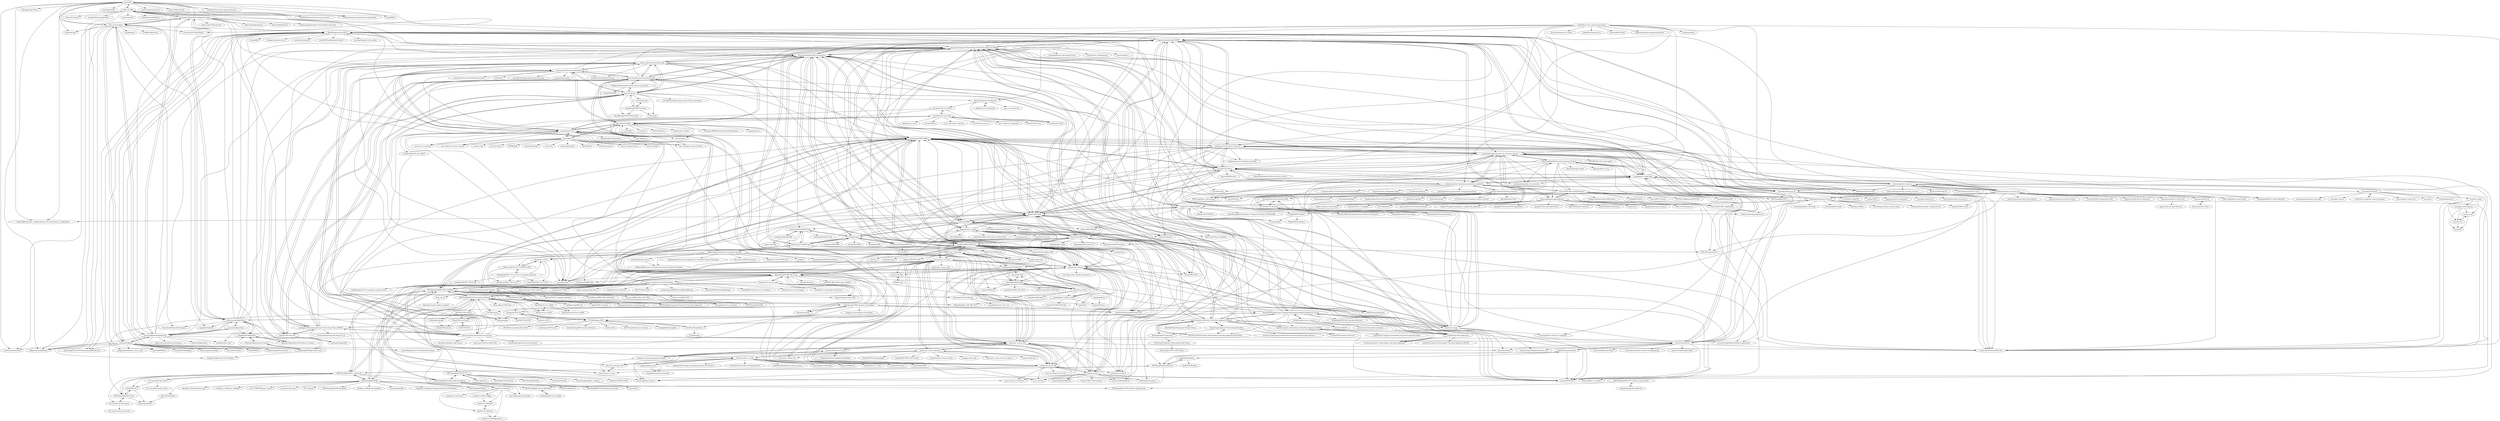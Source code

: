 digraph G {
"gzc/CLRS" -> "walkccc/CLRS"
"gzc/CLRS" -> "huaxz1986/cplusplus-_Implementation_Of_Introduction_to_Algorithms" ["e"=1]
"gzc/CLRS" -> "Mooophy/Cpp-Primer" ["e"=1]
"gzc/CLRS" -> "haoel/leetcode" ["e"=1]
"gzc/CLRS" -> "fool2fish/dragon-book-exercise-answers" ["e"=1]
"gzc/CLRS" -> "lnishan/awesome-competitive-programming" ["e"=1]
"gzc/CLRS" -> "xtaci/algorithms" ["e"=1]
"gzc/CLRS" -> "soulmachine/leetcode" ["e"=1]
"gzc/CLRS" -> "mission-peace/interview" ["e"=1]
"gzc/CLRS" -> "kamyu104/LeetCode" ["e"=1]
"gzc/CLRS" -> "kevin-wayne/algs4"
"gzc/CLRS" -> "careercup/CtCI-6th-Edition" ["e"=1]
"gzc/CLRS" -> "jeffgerickson/algorithms" ["e"=1]
"gzc/CLRS" -> "checkcheckzz/system-design-interview" ["e"=1]
"gzc/CLRS" -> "ctgk/PRML" ["e"=1]
"remzi-arpacidusseau/ostep-projects" -> "remzi-arpacidusseau/ostep-code"
"remzi-arpacidusseau/ostep-projects" -> "remzi-arpacidusseau/ostep-homework"
"remzi-arpacidusseau/ostep-projects" -> "xxyzz/ostep-hw"
"remzi-arpacidusseau/ostep-projects" -> "mit-pdos/xv6-public"
"remzi-arpacidusseau/ostep-projects" -> "mit-pdos/xv6-riscv"
"remzi-arpacidusseau/ostep-projects" -> "remzi-arpacidusseau/ostep-translations"
"remzi-arpacidusseau/ostep-projects" -> "cmu-db/bustub" ["e"=1]
"remzi-arpacidusseau/ostep-projects" -> "pingcap/talent-plan" ["e"=1]
"remzi-arpacidusseau/ostep-projects" -> "phil-opp/blog_os" ["e"=1]
"remzi-arpacidusseau/ostep-projects" -> "moranzcw/Computer-Networking-A-Top-Down-Approach-NOTES"
"remzi-arpacidusseau/ostep-projects" -> "pingcap/awesome-database-learning" ["e"=1]
"remzi-arpacidusseau/ostep-projects" -> "munificent/craftinginterpreters" ["e"=1]
"remzi-arpacidusseau/ostep-projects" -> "theanalyst/awesome-distributed-systems" ["e"=1]
"remzi-arpacidusseau/ostep-projects" -> "tuhdo/os01" ["e"=1]
"remzi-arpacidusseau/ostep-projects" -> "gurugio/lowlevelprogramming-university" ["e"=1]
"walkccc/CLRS" -> "gzc/CLRS"
"walkccc/CLRS" -> "walkccc/LeetCode" ["e"=1]
"walkccc/CLRS" -> "huaxz1986/cplusplus-_Implementation_Of_Introduction_to_Algorithms" ["e"=1]
"walkccc/CLRS" -> "cp-algorithms/cp-algorithms" ["e"=1]
"walkccc/CLRS" -> "OI-wiki/OI-wiki" ["e"=1]
"walkccc/CLRS" -> "fool2fish/dragon-book-exercise-answers" ["e"=1]
"walkccc/CLRS" -> "DreamAndDead/CSAPP-3e-Solutions"
"walkccc/CLRS" -> "kevin-wayne/algs4"
"walkccc/CLRS" -> "moranzcw/Computer-Networking-A-Top-Down-Approach-NOTES"
"walkccc/CLRS" -> "lnishan/awesome-competitive-programming" ["e"=1]
"walkccc/CLRS" -> "jeffgerickson/algorithms" ["e"=1]
"walkccc/CLRS" -> "ctgk/PRML" ["e"=1]
"walkccc/CLRS" -> "hzwer/shareOI" ["e"=1]
"walkccc/CLRS" -> "lydrainbowcat/tedukuri" ["e"=1]
"walkccc/CLRS" -> "reneargento/algorithms-sedgewick-wayne"
"jackwener/CS-Awesome-Courses" -> "conanhujinming/comments-for-awesome-courses"
"jackwener/CS-Awesome-Courses" -> "huihongxiao/MIT6.S081"
"jackwener/CS-Awesome-Courses" -> "CDDSCLab/training-plan" ["e"=1]
"jackwener/CS-Awesome-Courses" -> "EugeneLiu/translationCSAPP"
"jackwener/CS-Awesome-Courses" -> "huangrt01/CS-Notes"
"jackwener/CS-Awesome-Courses" -> "apachecn/awesome-cs-courses-zh"
"jackwener/CS-Awesome-Courses" -> "zhangyikaii/NJUCS-Course-Material" ["e"=1]
"jackwener/CS-Awesome-Courses" -> "talent-plan/tinykv" ["e"=1]
"jackwener/CS-Awesome-Courses" -> "SmallPond/MIT6.828_OS"
"jackwener/CS-Awesome-Courses" -> "ivanallen/thor" ["e"=1]
"jackwener/CS-Awesome-Courses" -> "rcore-os/rCore" ["e"=1]
"jackwener/CS-Awesome-Courses" -> "LearningOS/rust-based-os-comp2023" ["e"=1]
"jackwener/CS-Awesome-Courses" -> "cmu-db/bustub" ["e"=1]
"jackwener/CS-Awesome-Courses" -> "pingcap/awesome-database-learning" ["e"=1]
"jackwener/CS-Awesome-Courses" -> "spring2go/cs_study_plan"
"remzi-arpacidusseau/ostep-code" -> "remzi-arpacidusseau/ostep-projects"
"remzi-arpacidusseau/ostep-code" -> "remzi-arpacidusseau/ostep-homework"
"remzi-arpacidusseau/ostep-code" -> "xxyzz/ostep-hw"
"remzi-arpacidusseau/ostep-code" -> "remzi-arpacidusseau/ostep-translations"
"remzi-arpacidusseau/ostep-code" -> "mit-pdos/xv6-public"
"remzi-arpacidusseau/ostep-code" -> "mit-pdos/xv6-riscv"
"remzi-arpacidusseau/ostep-code" -> "cmu-db/bustub" ["e"=1]
"remzi-arpacidusseau/ostep-code" -> "ranxian/xv6-chinese"
"remzi-arpacidusseau/ostep-code" -> "DreamAndDead/CSAPP-3e-Solutions"
"remzi-arpacidusseau/ostep-code" -> "moranzcw/Computer-Networking-A-Top-Down-Approach-NOTES"
"remzi-arpacidusseau/ostep-code" -> "munificent/craftinginterpreters" ["e"=1]
"remzi-arpacidusseau/ostep-code" -> "Exely/CSAPP-Labs"
"remzi-arpacidusseau/ostep-code" -> "joshuap233/Operating-Systems-Three-Easy-Pieces-NOTES"
"remzi-arpacidusseau/ostep-code" -> "huihongxiao/MIT6.S081"
"remzi-arpacidusseau/ostep-code" -> "jzplp/OSTEP-Answers"
"remzi-arpacidusseau/ostep-homework" -> "remzi-arpacidusseau/ostep-projects"
"remzi-arpacidusseau/ostep-homework" -> "remzi-arpacidusseau/ostep-code"
"remzi-arpacidusseau/ostep-homework" -> "xxyzz/ostep-hw"
"remzi-arpacidusseau/ostep-homework" -> "remzi-arpacidusseau/ostep-translations"
"remzi-arpacidusseau/ostep-homework" -> "mit-pdos/xv6-public"
"remzi-arpacidusseau/ostep-homework" -> "jzplp/OSTEP-Answers"
"remzi-arpacidusseau/ostep-homework" -> "joshuap233/Operating-Systems-Three-Easy-Pieces-NOTES"
"remzi-arpacidusseau/ostep-homework" -> "mit-pdos/xv6-riscv"
"remzi-arpacidusseau/ostep-homework" -> "DreamAndDead/CSAPP-3e-Solutions"
"remzi-arpacidusseau/ostep-homework" -> "moranzcw/Computer-Networking-A-Top-Down-Approach-NOTES"
"remzi-arpacidusseau/ostep-homework" -> "cmu-db/bustub" ["e"=1]
"remzi-arpacidusseau/ostep-homework" -> "Exely/CSAPP-Labs"
"remzi-arpacidusseau/ostep-homework" -> "huihongxiao/MIT6.S081"
"remzi-arpacidusseau/ostep-homework" -> "jzplp/Computer-Network-A-Top-Down-Approach-Answer"
"remzi-arpacidusseau/ostep-homework" -> "mthipparthi/operating-systems-three-easy-pieces"
"jzplp/Computer-Network-A-Top-Down-Approach-Answer" -> "moranzcw/Computer-Networking-A-Top-Down-Approach-NOTES"
"jzplp/Computer-Network-A-Top-Down-Approach-Answer" -> "HanochShi/Supplements-ComputerNetworking-ATopDownApproach-7th-ed"
"jzplp/Computer-Network-A-Top-Down-Approach-Answer" -> "PEGASUS1993/Computer-Networking-A-Top-Down-Approach-8th-Edtion"
"jzplp/Computer-Network-A-Top-Down-Approach-Answer" -> "wonter/Computer-Networking-A-Top-Down-Approach-NOTES"
"jzplp/Computer-Network-A-Top-Down-Approach-Answer" -> "Exely/CSAPP-Labs"
"jzplp/Computer-Network-A-Top-Down-Approach-Answer" -> "JackeyLea/NJUCS" ["e"=1]
"jzplp/Computer-Network-A-Top-Down-Approach-Answer" -> "Renbangbang/CN-exercises"
"jzplp/Computer-Network-A-Top-Down-Approach-Answer" -> "hoverwinter/HIT-OSLab"
"jzplp/Computer-Network-A-Top-Down-Approach-Answer" -> "rccoder/HIT-Computer-Network" ["e"=1]
"jzplp/Computer-Network-A-Top-Down-Approach-Answer" -> "joshuap233/Operating-Systems-Three-Easy-Pieces-NOTES"
"jzplp/Computer-Network-A-Top-Down-Approach-Answer" -> "BloothOfYouth/Computer-Network-Notes" ["e"=1]
"jzplp/Computer-Network-A-Top-Down-Approach-Answer" -> "huihongxiao/MIT6.S081"
"jzplp/Computer-Network-A-Top-Down-Approach-Answer" -> "TimorYang/Computer-Networking-Keith-Ross"
"jzplp/Computer-Network-A-Top-Down-Approach-Answer" -> "Hansimov/csapp"
"jzplp/Computer-Network-A-Top-Down-Approach-Answer" -> "remzi-arpacidusseau/ostep-homework"
"woai3c/nand2tetris" -> "AllenWrong/nand2tetris"
"woai3c/nand2tetris" -> "woai3c/MIT6.828" ["e"=1]
"woai3c/nand2tetris" -> "woai3c/recommended-books" ["e"=1]
"woai3c/nand2tetris" -> "foxsen/archbase" ["e"=1]
"woai3c/nand2tetris" -> "ranxian/xv6-chinese"
"woai3c/nand2tetris" -> "spring2go/cs_study_plan"
"woai3c/nand2tetris" -> "DeathKing/Learning-SICP"
"woai3c/nand2tetris" -> "moranzcw/Computer-Networking-A-Top-Down-Approach-NOTES"
"woai3c/nand2tetris" -> "izackwu/TeachYourselfCS-CN" ["e"=1]
"woai3c/nand2tetris" -> "conanhujinming/comments-for-awesome-courses"
"woai3c/nand2tetris" -> "Xunzhuo/Algorithm-Guide" ["e"=1]
"woai3c/nand2tetris" -> "huihongxiao/MIT6.S081"
"woai3c/nand2tetris" -> "GuoYaxiang/craftinginterpreters_zh" ["e"=1]
"woai3c/nand2tetris" -> "EugeneLiu/translationCSAPP"
"woai3c/nand2tetris" -> "woai3c/introduction-to-front-end-engineering" ["e"=1]
"niudai/How-to-be-a-good-programmer" -> "izackwu/TeachYourselfCS-CN" ["e"=1]
"niudai/How-to-be-a-good-programmer" -> "DeathKing/Learning-SICP"
"niudai/How-to-be-a-good-programmer" -> "moranzcw/Computer-Networking-A-Top-Down-Approach-NOTES"
"niudai/How-to-be-a-good-programmer" -> "huangrt01/CS-Notes"
"niudai/How-to-be-a-good-programmer" -> "EugeneLiu/translationCSAPP"
"niudai/How-to-be-a-good-programmer" -> "imarvinle/awesome-cs-books" ["e"=1]
"niudai/How-to-be-a-good-programmer" -> "CodingDocs/awesome-cs" ["e"=1]
"niudai/How-to-be-a-good-programmer" -> "iamshuaidi/CS-Book" ["e"=1]
"niudai/How-to-be-a-good-programmer" -> "jobbole/awesome-programming-books" ["e"=1]
"niudai/How-to-be-a-good-programmer" -> "conanhujinming/comments-for-awesome-courses"
"niudai/How-to-be-a-good-programmer" -> "Exely/CSAPP-Labs"
"niudai/How-to-be-a-good-programmer" -> "missing-semester-cn/missing-semester-cn.github.io"
"niudai/How-to-be-a-good-programmer" -> "SSHeRun/CS-Xmind-Note" ["e"=1]
"niudai/How-to-be-a-good-programmer" -> "jackwener/CS-Awesome-Courses"
"niudai/How-to-be-a-good-programmer" -> "csseky/cskaoyan" ["e"=1]
"t-miller/ossu-computer-science-progress" -> "ossu/code-of-conduct"
"ranxian/xv6-chinese" -> "mit-pdos/xv6-public"
"ranxian/xv6-chinese" -> "SilverRainZ/OS67" ["e"=1]
"ranxian/xv6-chinese" -> "woai3c/MIT6.828" ["e"=1]
"ranxian/xv6-chinese" -> "hurley25/hurlex-doc" ["e"=1]
"ranxian/xv6-chinese" -> "chyyuu/os_kernel_lab"
"ranxian/xv6-chinese" -> "huihongxiao/MIT6.S081"
"ranxian/xv6-chinese" -> "SmallPond/MIT6.828_OS"
"ranxian/xv6-chinese" -> "mit-pdos/xv6-riscv"
"ranxian/xv6-chinese" -> "panks/Xv6"
"ranxian/xv6-chinese" -> "miloyip/json-tutorial" ["e"=1]
"ranxian/xv6-chinese" -> "hust-open-atom-club/linux-insides-zh" ["e"=1]
"ranxian/xv6-chinese" -> "duguosheng/6.S081-All-in-one"
"ranxian/xv6-chinese" -> "chaozh/MIT-6.824" ["e"=1]
"ranxian/xv6-chinese" -> "chyyuu/os_course_info"
"ranxian/xv6-chinese" -> "Simple-XX/SimpleKernel" ["e"=1]
"liuxinyu95/AlgoXY" -> "liuxinyu95/unplugged" ["e"=1]
"liuxinyu95/AlgoXY" -> "DeathKing/Learning-SICP"
"liuxinyu95/AlgoXY" -> "cisco/ChezScheme" ["e"=1]
"liuxinyu95/AlgoXY" -> "jeffgerickson/algorithms" ["e"=1]
"liuxinyu95/AlgoXY" -> "foxsen/archbase" ["e"=1]
"liuxinyu95/AlgoXY" -> "soulmachine/leetcode" ["e"=1]
"liuxinyu95/AlgoXY" -> "kevin-wayne/algs4"
"liuxinyu95/AlgoXY" -> "billryan/algorithm-exercise" ["e"=1]
"liuxinyu95/AlgoXY" -> "ty4z2008/Qix" ["e"=1]
"liuxinyu95/AlgoXY" -> "julycoding/The-Art-Of-Programming-By-July-2nd" ["e"=1]
"liuxinyu95/AlgoXY" -> "yangyangwithgnu/use_vim_as_ide" ["e"=1]
"liuxinyu95/AlgoXY" -> "aistrate/AlgorithmsSedgewick"
"liuxinyu95/AlgoXY" -> "bitemyapp/learnhaskell" ["e"=1]
"liuxinyu95/AlgoXY" -> "dreamhead/patterns-of-distributed-systems" ["e"=1]
"liuxinyu95/AlgoXY" -> "aosabook/500lines" ["e"=1]
"JonnyKong/CMU-15-213-Intro-to-Computer-Systems" -> "Maecenas/ICS-15213-CSAPP3e-CMU"
"JonnyKong/CMU-15-213-Intro-to-Computer-Systems" -> "tinylcy/cmu-15213"
"JonnyKong/CMU-15-213-Intro-to-Computer-Systems" -> "codeAligned/CMU-15213-Lab"
"JonnyKong/CMU-15-213-Intro-to-Computer-Systems" -> "yinfredyue/CMU-15213-Lab"
"JonnyKong/CMU-15-213-Intro-to-Computer-Systems" -> "JasonQSY/CMU-15-213-ICS"
"EugeneLiu/translationCSAPP" -> "Exely/CSAPP-Labs"
"EugeneLiu/translationCSAPP" -> "DreamAndDead/CSAPP-3e-Solutions"
"EugeneLiu/translationCSAPP" -> "vonzhou/CSAPP"
"EugeneLiu/translationCSAPP" -> "moranzcw/Computer-Networking-A-Top-Down-Approach-NOTES"
"EugeneLiu/translationCSAPP" -> "Hansimov/csapp"
"EugeneLiu/translationCSAPP" -> "DeathKing/Learning-SICP"
"EugeneLiu/translationCSAPP" -> "chaozh/MIT-6.824" ["e"=1]
"EugeneLiu/translationCSAPP" -> "ranxian/xv6-chinese"
"EugeneLiu/translationCSAPP" -> "jackwener/CS-Awesome-Courses"
"EugeneLiu/translationCSAPP" -> "huihongxiao/MIT6.S081"
"EugeneLiu/translationCSAPP" -> "conanhujinming/comments-for-awesome-courses"
"EugeneLiu/translationCSAPP" -> "huangrt01/CS-Notes"
"EugeneLiu/translationCSAPP" -> "wizardforcel/sicp-py-zh"
"EugeneLiu/translationCSAPP" -> "spring2go/cs_study_plan"
"EugeneLiu/translationCSAPP" -> "hoverwinter/HIT-OSLab"
"Exely/CSAPP-Labs" -> "EugeneLiu/translationCSAPP"
"Exely/CSAPP-Labs" -> "DreamAndDead/CSAPP-3e-Solutions"
"Exely/CSAPP-Labs" -> "vonzhou/CSAPP"
"Exely/CSAPP-Labs" -> "Hansimov/csapp"
"Exely/CSAPP-Labs" -> "moranzcw/Computer-Networking-A-Top-Down-Approach-NOTES"
"Exely/CSAPP-Labs" -> "woai3c/MIT6.828" ["e"=1]
"Exely/CSAPP-Labs" -> "huihongxiao/MIT6.S081"
"Exely/CSAPP-Labs" -> "hoverwinter/HIT-OSLab"
"Exely/CSAPP-Labs" -> "huangrt01/CS-Notes"
"Exely/CSAPP-Labs" -> "SmallPond/MIT6.828_OS"
"Exely/CSAPP-Labs" -> "spring2go/cs_study_plan"
"Exely/CSAPP-Labs" -> "huaxz1986/cplusplus-_Implementation_Of_Introduction_to_Algorithms" ["e"=1]
"Exely/CSAPP-Labs" -> "wangmu0115/Book-CSAPP"
"Exely/CSAPP-Labs" -> "ranxian/xv6-chinese"
"Exely/CSAPP-Labs" -> "jzplp/Computer-Network-A-Top-Down-Approach-Answer"
"remzi-arpacidusseau/ostep-translations" -> "remzi-arpacidusseau/ostep-code"
"remzi-arpacidusseau/ostep-translations" -> "remzi-arpacidusseau/ostep-homework"
"remzi-arpacidusseau/ostep-translations" -> "remzi-arpacidusseau/ostep-projects"
"remzi-arpacidusseau/ostep-translations" -> "joshuap233/Operating-Systems-Three-Easy-Pieces-NOTES"
"remzi-arpacidusseau/ostep-translations" -> "ranxian/xv6-chinese"
"remzi-arpacidusseau/ostep-translations" -> "huihongxiao/MIT6.S081"
"remzi-arpacidusseau/ostep-translations" -> "moranzcw/Computer-Networking-A-Top-Down-Approach-NOTES"
"remzi-arpacidusseau/ostep-translations" -> "minnsane/TeachYourselfCS-KR" ["e"=1]
"remzi-arpacidusseau/ostep-translations" -> "xxyzz/ostep-hw"
"remzi-arpacidusseau/ostep-translations" -> "CnTransGroup/EffectiveModernCppChinese" ["e"=1]
"remzi-arpacidusseau/ostep-translations" -> "ksundong/backend-interview-question" ["e"=1]
"remzi-arpacidusseau/ostep-translations" -> "woai3c/nand2tetris"
"remzi-arpacidusseau/ostep-translations" -> "encrypted-def/basic-algo-lecture" ["e"=1]
"remzi-arpacidusseau/ostep-translations" -> "izackwu/TeachYourselfCS-CN" ["e"=1]
"remzi-arpacidusseau/ostep-translations" -> "DeathKing/Learning-SICP"
"khanhnamle1994/computer-networking" -> "PKUFlyingPig/CS144-Computer-Network"
"khanhnamle1994/computer-networking" -> "jieway/everystep" ["e"=1]
"khanhnamle1994/computer-networking" -> "CS144/sponge-old2"
"khanhnamle1994/computer-networking" -> "CS144/minnow"
"khanhnamle1994/computer-networking" -> "bregman-arie/computer-networking" ["e"=1]
"khanhnamle1994/computer-networking" -> "huangrt01/CS-Notes"
"khanhnamle1994/computer-networking" -> "moranzcw/Computer-Networking-A-Top-Down-Approach-NOTES"
"khanhnamle1994/computer-networking" -> "SmallPond/MIT6.828_OS"
"khanhnamle1994/computer-networking" -> "CS144/cs144.github.io"
"khanhnamle1994/computer-networking" -> "huangrt01/TCP-Lab"
"khanhnamle1994/computer-networking" -> "CDDSCLab/training-plan" ["e"=1]
"khanhnamle1994/computer-networking" -> "duguosheng/6.S081-All-in-one"
"khanhnamle1994/computer-networking" -> "PKUFlyingPig/CMU10-714"
"khanhnamle1994/computer-networking" -> "OneSizeFitsQuorum/MIT6.824-2021" ["e"=1]
"khanhnamle1994/computer-networking" -> "HanochShi/Supplements-ComputerNetworking-ATopDownApproach-7th-ed"
"mthipparthi/operating-systems-three-easy-pieces" -> "xxyzz/ostep-hw"
"mthipparthi/operating-systems-three-easy-pieces" -> "remzi-arpacidusseau/ostep-homework"
"mthipparthi/operating-systems-three-easy-pieces" -> "Areadrill/HaPOS"
"ossu/code-of-conduct" -> "t-miller/ossu-computer-science-progress"
"ossu/code-of-conduct" -> "ossu/computer-science-cn"
"ossu/code-of-conduct" -> "ossu/computer-science-br" ["e"=1]
"ossu/code-of-conduct" -> "ossu/ossu-client"
"ossu/code-of-conduct" -> "ossu/math" ["e"=1]
"ossu/code-of-conduct" -> "ossu/bioinformatics" ["e"=1]
"ossu/code-of-conduct" -> "tyroprogrammer/learn-react-app" ["e"=1]
"ossu/code-of-conduct" -> "ossu/data-science" ["e"=1]
"DesmondoRay/CSAPP-3e" -> "DreamAndDead/CSAPP-3e-Solutions"
"DesmondoRay/CSAPP-3e" -> "mofaph/csapp"
"DesmondoRay/CSAPP-3e" -> "Zhenye-Na/CSAPP-Labs"
"DesmondoRay/CSAPP-3e" -> "xr1s/CSAPP"
"wonter/Computer-Networking-A-Top-Down-Approach-NOTES" -> "maple5233/-Computer-networking-A-top-down-approach-Notes"
"wonter/Computer-Networking-A-Top-Down-Approach-NOTES" -> "rccoder/HIT-Computer-Network" ["e"=1]
"wonter/Computer-Networking-A-Top-Down-Approach-NOTES" -> "myk502/Top-Down-Approach"
"wonter/Computer-Networking-A-Top-Down-Approach-NOTES" -> "jzplp/Computer-Network-A-Top-Down-Approach-Answer"
"wonter/Computer-Networking-A-Top-Down-Approach-NOTES" -> "moranzcw/Computer-Networking-A-Top-Down-Approach-NOTES"
"wonter/Computer-Networking-A-Top-Down-Approach-NOTES" -> "Ye-zixiao/Computer_Networking-A-Top-Down-Approach-"
"HanochShi/Supplements-ComputerNetworking-ATopDownApproach-7th-ed" -> "moranzcw/Computer-Networking-A-Top-Down-Approach-NOTES"
"HanochShi/Supplements-ComputerNetworking-ATopDownApproach-7th-ed" -> "myk502/Top-Down-Approach"
"HanochShi/Supplements-ComputerNetworking-ATopDownApproach-7th-ed" -> "jzplp/Computer-Network-A-Top-Down-Approach-Answer"
"HanochShi/Supplements-ComputerNetworking-ATopDownApproach-7th-ed" -> "JackeyLea/exercises_answers"
"HanochShi/Supplements-ComputerNetworking-ATopDownApproach-7th-ed" -> "EugeneLiu/translationCSAPP"
"HanochShi/Supplements-ComputerNetworking-ATopDownApproach-7th-ed" -> "jimmysuncpt/Algorithms"
"HanochShi/Supplements-ComputerNetworking-ATopDownApproach-7th-ed" -> "Exely/CSAPP-Labs"
"HanochShi/Supplements-ComputerNetworking-ATopDownApproach-7th-ed" -> "PEGASUS1993/Computer-Networking-A-Top-Down-Approach-8th-Edtion"
"HanochShi/Supplements-ComputerNetworking-ATopDownApproach-7th-ed" -> "wonter/Computer-Networking-A-Top-Down-Approach-NOTES"
"HanochShi/Supplements-ComputerNetworking-ATopDownApproach-7th-ed" -> "Ye-zixiao/Computer_Networking-A-Top-Down-Approach-"
"HanochShi/Supplements-ComputerNetworking-ATopDownApproach-7th-ed" -> "DreamAndDead/CSAPP-3e-Solutions"
"HanochShi/Supplements-ComputerNetworking-ATopDownApproach-7th-ed" -> "woai3c/MIT6.828" ["e"=1]
"HanochShi/Supplements-ComputerNetworking-ATopDownApproach-7th-ed" -> "aistrate/AlgorithmsSedgewick"
"HanochShi/Supplements-ComputerNetworking-ATopDownApproach-7th-ed" -> "Wangzhike/MIT6.824_DistributedSystem" ["e"=1]
"HanochShi/Supplements-ComputerNetworking-ATopDownApproach-7th-ed" -> "vonzhou/CSAPP"
"bighuang624/Algorithms-notes" -> "MeandNi/Algorithms4-Common"
"bighuang624/Algorithms-notes" -> "YangXiaoHei/Algorithms"
"bighuang624/Algorithms-notes" -> "jimmysuncpt/Algorithms"
"bighuang624/Algorithms-notes" -> "tongji4m3/Algorithm-fourth-edition"
"MeandNi/Algorithms4-Common" -> "bighuang624/Algorithms-notes"
"MeandNi/Algorithms4-Common" -> "YangXiaoHei/Algorithms"
"wangmu0115/Book-CSAPP" -> "Hansimov/csapp"
"wangmu0115/Book-CSAPP" -> "DreamAndDead/CSAPP-3e-Solutions"
"wangmu0115/Book-CSAPP" -> "Exely/CSAPP-Labs"
"wangmu0115/Book-CSAPP" -> "Huang-Libo/CSAPP-3e"
"wangmu0115/Book-CSAPP" -> "EugeneLiu/translationCSAPP"
"wangmu0115/Book-CSAPP" -> "vonzhou/CSAPP"
"wangmu0115/Book-CSAPP" -> "bumzy/book" ["e"=1]
"wangmu0115/Book-CSAPP" -> "PKUFlyingPig/NandToTetris"
"wangmu0115/Book-CSAPP" -> "forthespada/Awsome-Courses"
"wangmu0115/Book-CSAPP" -> "zhuozhiyongde/Introduction-to-Computer-System-2023Fall-PKU" ["e"=1]
"wangmu0115/Book-CSAPP" -> "NJU-ProjectN/ics-pa-gitbook" ["e"=1]
"wangmu0115/Book-CSAPP" -> "KnightofDawn/book-1"
"wangmu0115/Book-CSAPP" -> "zhang-24k/CSEBooks"
"xxyzz/ostep-hw" -> "remzi-arpacidusseau/ostep-homework"
"xxyzz/ostep-hw" -> "ahmedbilal/OSTEP-Solution"
"xxyzz/ostep-hw" -> "remzi-arpacidusseau/ostep-code"
"xxyzz/ostep-hw" -> "remzi-arpacidusseau/ostep-projects"
"xxyzz/ostep-hw" -> "martalist/ostep"
"xxyzz/ostep-hw" -> "joshuap233/Operating-Systems-Three-Easy-Pieces-NOTES"
"xxyzz/ostep-hw" -> "MarekZhang/OSTEP-Homework"
"xxyzz/ostep-hw" -> "jzplp/OSTEP-Answers"
"xxyzz/ostep-hw" -> "JorritWillaert/Operating-systems-Three-easy-pieces"
"xxyzz/ostep-hw" -> "asnr/ostep"
"xxyzz/ostep-hw" -> "DreamAndDead/CSAPP-3e-Solutions"
"xxyzz/ostep-hw" -> "remzi-arpacidusseau/ostep-translations"
"xxyzz/ostep-hw" -> "SmallPond/MIT6.828_OS"
"xxyzz/ostep-hw" -> "mthipparthi/operating-systems-three-easy-pieces"
"xxyzz/ostep-hw" -> "YehudaShapira/xv6-explained"
"gatsbyd/melon" -> "gatsbyd/cherry"
"KnightofDawn/book-1" -> "bumzy/book" ["e"=1]
"KnightofDawn/book-1" -> "KnightofDawn/books-1"
"Halbmond/Introduction-to-Computer-Systems" -> "Shengcao-Cao/ICS-PKU-2017"
"Halbmond/Introduction-to-Computer-Systems" -> "Maecenas/ICS-15213-CSAPP3e-CMU"
"Halbmond/Introduction-to-Computer-Systems" -> "Ethan-Yan27/CSAPP-Labs"
"Halbmond/Introduction-to-Computer-Systems" -> "tinylcy/cmu-15213"
"Halbmond/Introduction-to-Computer-Systems" -> "caodg/ics"
"Halbmond/Introduction-to-Computer-Systems" -> "woct0rdho/project-hover"
"Halbmond/Introduction-to-Computer-Systems" -> "zhongxinghong/PKUAutoElective" ["e"=1]
"Halbmond/Introduction-to-Computer-Systems" -> "DreamAndDead/CSAPP-3e-Solutions"
"Halbmond/Introduction-to-Computer-Systems" -> "Halbmond/Structure-and-Interpretation-of-Computer-Programs"
"Halbmond/Introduction-to-Computer-Systems" -> "ZhenbangYou/University-Application--Computer-Science-Graduates-" ["e"=1]
"Halbmond/Introduction-to-Computer-Systems" -> "Bruuuuuuce/PKUAutoSubmit" ["e"=1]
"woct0rdho/project-hover" -> "Halbmond/Structure-and-Interpretation-of-Computer-Programs"
"SmallPond/MIT6.828_OS" -> "woai3c/MIT6.828" ["e"=1]
"SmallPond/MIT6.828_OS" -> "shishujuan/mit6.828-2017"
"SmallPond/MIT6.828_OS" -> "ranxian/xv6-chinese"
"SmallPond/MIT6.828_OS" -> "huihongxiao/MIT6.S081"
"SmallPond/MIT6.828_OS" -> "clpsz/mit-jos-2014"
"SmallPond/MIT6.828_OS" -> "duguosheng/6.S081-All-in-one"
"SmallPond/MIT6.828_OS" -> "chaozh/MIT-6.824" ["e"=1]
"SmallPond/MIT6.828_OS" -> "PKUFlyingPig/MIT6.S081-2020fall"
"SmallPond/MIT6.828_OS" -> "OneSizeFitsQuorum/MIT6.824-2021" ["e"=1]
"SmallPond/MIT6.828_OS" -> "kiukotsu/ucore"
"SmallPond/MIT6.828_OS" -> "fatsheep9146/6.828mit"
"SmallPond/MIT6.828_OS" -> "yzongyue/6.824-golabs-2020" ["e"=1]
"SmallPond/MIT6.828_OS" -> "Exely/CSAPP-Labs"
"SmallPond/MIT6.828_OS" -> "ivanallen/thor" ["e"=1]
"SmallPond/MIT6.828_OS" -> "clann24/jos"
"pipiliang/hello-comic" -> "chyyuu/simple_os_book"
"pipiliang/hello-comic" -> "tangweikun/awesome-leetcode" ["e"=1]
"Zhenye-Na/CSAPP-Labs" -> "Seterplus/CSAPP"
"Zhenye-Na/CSAPP-Labs" -> "yyqian/csapp-labs"
"clann24/jos" -> "shishujuan/mit6.828-2017"
"clann24/jos" -> "clpsz/mit-jos-2014"
"clann24/jos" -> "SmallPond/MIT6.828_OS"
"clann24/jos" -> "gatsbyd/mit_6.828_jos_2018"
"clann24/jos" -> "houminz/6.828"
"clann24/jos" -> "benwei/MIT-JOS"
"clann24/jos" -> "fatsheep9146/6.828mit"
"clann24/jos" -> "ranxian/xv6-chinese"
"clann24/jos" -> "komukomo/jos"
"clann24/jos" -> "YeXiaoRain/JOS_LAB_MIT_2017"
"clann24/jos" -> "valkjsaaa/PKU-OS-Labs"
"clann24/jos" -> "wh5a/jos"
"clann24/jos" -> "zyearn/6.828-labs"
"clann24/jos" -> "mit-pdos/xv6-public"
"clann24/jos" -> "chyyuu/ucore_os_docs"
"smellslikekeenspirit/an-askreddit-list-of-compsci-books" -> "DreamAndDead/CSAPP-3e-Solutions"
"smellslikekeenspirit/an-askreddit-list-of-compsci-books" -> "YehudaShapira/xv6-explained"
"smellslikekeenspirit/an-askreddit-list-of-compsci-books" -> "haozheji/Modern-Operating-System"
"smellslikekeenspirit/an-askreddit-list-of-compsci-books" -> "shihyu/Linux_Programming" ["e"=1]
"smellslikekeenspirit/an-askreddit-list-of-compsci-books" -> "remzi-arpacidusseau/ostep-code"
"smellslikekeenspirit/an-askreddit-list-of-compsci-books" -> "DesmondoRay/CSAPP-3e"
"smellslikekeenspirit/an-askreddit-list-of-compsci-books" -> "lancetw/ebook-1" ["e"=1]
"smellslikekeenspirit/an-askreddit-list-of-compsci-books" -> "KnightofDawn/book-1"
"smellslikekeenspirit/an-askreddit-list-of-compsci-books" -> "Zhenye-Na/CSAPP-Labs"
"Maecenas/ICS-15213-CSAPP3e-CMU" -> "tinylcy/cmu-15213"
"Maecenas/ICS-15213-CSAPP3e-CMU" -> "JonnyKong/CMU-15-213-Intro-to-Computer-Systems"
"Maecenas/ICS-15213-CSAPP3e-CMU" -> "yinfredyue/CMU-15213-Lab"
"myk502/Top-Down-Approach" -> "HanochShi/Supplements-ComputerNetworking-ATopDownApproach-7th-ed"
"myk502/Top-Down-Approach" -> "moranzcw/Computer-Networking-A-Top-Down-Approach-NOTES"
"myk502/Top-Down-Approach" -> "wonter/Computer-Networking-A-Top-Down-Approach-NOTES"
"myk502/Top-Down-Approach" -> "myk502/Computer-Networking-A-Top-Down-Approach-NOTES"
"myk502/Top-Down-Approach" -> "Ye-zixiao/Computer_Networking-A-Top-Down-Approach-"
"myk502/Top-Down-Approach" -> "DreamAndDead/CSAPP-3e-Solutions"
"Babtsov/jos" -> "houminz/6.828"
"Junren0716/CS61c" -> "haohuaijin/CS61C"
"apachecn/stanford-cs183-notes" -> "apachecn/ucsd-cogs108-notes"
"gatsbyd/mit_6.828_jos_2018" -> "yunwei37/6.828-2018-labs"
"gatsbyd/mit_6.828_jos_2018" -> "YeXiaoRain/JOS_LAB_MIT_2017"
"gatsbyd/mit_6.828_jos_2018" -> "shishujuan/mit6.828-2017"
"gatsbyd/mit_6.828_jos_2018" -> "gatsbyd/cherry"
"shishujuan/mit6.828-2017" -> "gatsbyd/mit_6.828_jos_2018"
"shishujuan/mit6.828-2017" -> "SmallPond/MIT6.828_OS"
"shishujuan/mit6.828-2017" -> "clpsz/mit-jos-2014"
"shishujuan/mit6.828-2017" -> "fatsheep9146/6.828mit"
"shishujuan/mit6.828-2017" -> "clann24/jos"
"shishujuan/mit6.828-2017" -> "iefnaf/fa20-6.S081"
"shishujuan/mit6.828-2017" -> "bysui/mit6.828"
"shishujuan/mit6.828-2017" -> "houminz/6.828"
"apachecn/calc4b-zh" -> "zhcosin/calculus-notes"
"YangXiaoHei/Algorithms" -> "ikesnowy/Algorithms-4th-Edition-in-Csharp"
"YangXiaoHei/Algorithms" -> "MeandNi/Algorithms4-Common"
"mit-pdos/xv6-riscv" -> "mit-pdos/xv6-public"
"mit-pdos/xv6-riscv" -> "riscv-collab/riscv-gnu-toolchain" ["e"=1]
"mit-pdos/xv6-riscv" -> "mit-pdos/xv6-riscv-book"
"mit-pdos/xv6-riscv" -> "riscv/riscv-isa-manual" ["e"=1]
"mit-pdos/xv6-riscv" -> "ranxian/xv6-chinese"
"mit-pdos/xv6-riscv" -> "rui314/chibicc" ["e"=1]
"mit-pdos/xv6-riscv" -> "riscv-software-src/riscv-isa-sim" ["e"=1]
"mit-pdos/xv6-riscv" -> "huihongxiao/MIT6.S081"
"mit-pdos/xv6-riscv" -> "remzi-arpacidusseau/ostep-projects"
"mit-pdos/xv6-riscv" -> "cmu-db/bustub" ["e"=1]
"mit-pdos/xv6-riscv" -> "qemu/qemu"
"mit-pdos/xv6-riscv" -> "remzi-arpacidusseau/ostep-code"
"mit-pdos/xv6-riscv" -> "rcore-os/rCore" ["e"=1]
"mit-pdos/xv6-riscv" -> "OpenXiangShan/XiangShan" ["e"=1]
"mit-pdos/xv6-riscv" -> "phil-opp/blog_os" ["e"=1]
"SurviveSJTU/SurviveSJTUManual" -> "SurviveSJTU/SJTU-Application" ["e"=1]
"SurviveSJTU/SurviveSJTUManual" -> "sjtug/SJTUThesis" ["e"=1]
"SurviveSJTU/SurviveSJTUManual" -> "kxxwz/SJTU-Courses" ["e"=1]
"SurviveSJTU/SurviveSJTUManual" -> "SUSTech-Application/2019-Fall" ["e"=1]
"SurviveSJTU/SurviveSJTUManual" -> "missing-semester-cn/missing-semester-cn.github.io"
"SurviveSJTU/SurviveSJTUManual" -> "xiaolei565/aimto408" ["e"=1]
"SurviveSJTU/SurviveSJTUManual" -> "SJTU-CSE/awesome-cs" ["e"=1]
"SurviveSJTU/SurviveSJTUManual" -> "conanhujinming/comments-for-awesome-courses"
"SurviveSJTU/SurviveSJTUManual" -> "SJTU-SE/awesome-se" ["e"=1]
"SurviveSJTU/SurviveSJTUManual" -> "opencsapp/opencsapp.github.io"
"SurviveSJTU/SurviveSJTUManual" -> "izackwu/TeachYourselfCS-CN" ["e"=1]
"SurviveSJTU/SurviveSJTUManual" -> "CollegesChat/university-information" ["e"=1]
"SurviveSJTU/SurviveSJTUManual" -> "stellarkey/912_project" ["e"=1]
"SurviveSJTU/SurviveSJTUManual" -> "Keldos-Li/typora-latex-theme" ["e"=1]
"SurviveSJTU/SurviveSJTUManual" -> "PKUFlyingPig/cs-self-learning" ["e"=1]
"AllenWrong/nand2tetris" -> "woai3c/nand2tetris"
"AllenWrong/nand2tetris" -> "PKUFlyingPig/NandToTetris"
"AllenWrong/nand2tetris" -> "lng205/Nand2Tetris"
"AllenWrong/nand2tetris" -> "woai3c/MIT6.828" ["e"=1]
"Renbangbang/CN-exercises" -> "OneChirpZ/Computer-Networking-Study-Notes"
"Renbangbang/CN-exercises" -> "jzplp/Computer-Network-A-Top-Down-Approach-Answer"
"missing-semester-cn/missing-semester-cn.github.io" -> "missing-semester/missing-semester"
"missing-semester-cn/missing-semester-cn.github.io" -> "izackwu/TeachYourselfCS-CN" ["e"=1]
"missing-semester-cn/missing-semester-cn.github.io" -> "conanhujinming/comments-for-awesome-courses"
"missing-semester-cn/missing-semester-cn.github.io" -> "spring2go/cs_study_plan"
"missing-semester-cn/missing-semester-cn.github.io" -> "SurviveSJTU/SurviveSJTUManual"
"missing-semester-cn/missing-semester-cn.github.io" -> "DeathKing/Learning-SICP"
"missing-semester-cn/missing-semester-cn.github.io" -> "OI-wiki/OI-wiki" ["e"=1]
"missing-semester-cn/missing-semester-cn.github.io" -> "huangrt01/CS-Notes"
"missing-semester-cn/missing-semester-cn.github.io" -> "ryanhanwu/How-To-Ask-Questions-The-Smart-Way" ["e"=1]
"missing-semester-cn/missing-semester-cn.github.io" -> "PKUFlyingPig/cs-self-learning" ["e"=1]
"missing-semester-cn/missing-semester-cn.github.io" -> "timqian/chinese-independent-blogs" ["e"=1]
"missing-semester-cn/missing-semester-cn.github.io" -> "CnTransGroup/EffectiveModernCppChinese" ["e"=1]
"missing-semester-cn/missing-semester-cn.github.io" -> "haoel/haoel.github.io" ["e"=1]
"missing-semester-cn/missing-semester-cn.github.io" -> "Keldos-Li/typora-latex-theme" ["e"=1]
"missing-semester-cn/missing-semester-cn.github.io" -> "shimohq/chinese-programmer-wrong-pronunciation" ["e"=1]
"PiperLiu/CS-courses-notes" -> "duguosheng/6.S081-All-in-one"
"PiperLiu/CS-courses-notes" -> "huihongxiao/MIT6.S081"
"PiperLiu/CS-courses-notes" -> "PKUFlyingPig/MIT6.S081-2020fall"
"PiperLiu/CS-courses-notes" -> "jieway/everystep" ["e"=1]
"PiperLiu/CS-courses-notes" -> "duguosheng/xv6-labs-2020"
"PiperLiu/CS-courses-notes" -> "PKUFlyingPig/CS144-Computer-Network"
"Hansimov/csapp" -> "Exely/CSAPP-Labs"
"Hansimov/csapp" -> "wangmu0115/Book-CSAPP"
"Hansimov/csapp" -> "EugeneLiu/translationCSAPP"
"Hansimov/csapp" -> "vonzhou/CSAPP"
"Hansimov/csapp" -> "spring2go/cs_study_plan"
"Hansimov/csapp" -> "DreamAndDead/CSAPP-3e-Solutions"
"Hansimov/csapp" -> "woai3c/MIT6.828" ["e"=1]
"Hansimov/csapp" -> "duguosheng/6.S081-All-in-one"
"Hansimov/csapp" -> "GuoYaxiang/craftinginterpreters_zh" ["e"=1]
"Hansimov/csapp" -> "conanhujinming/comments-for-awesome-courses"
"Hansimov/csapp" -> "huihongxiao/MIT6.S081"
"Hansimov/csapp" -> "jzplp/Computer-Network-A-Top-Down-Approach-Answer"
"Hansimov/csapp" -> "yangminz/bcst_csapp"
"Hansimov/csapp" -> "ranxian/xv6-chinese"
"Hansimov/csapp" -> "LearningOS/rust-based-os-comp2023" ["e"=1]
"hoverwinter/HIT-OSLab" -> "DeathKing/hit-oslab" ["e"=1]
"hoverwinter/HIT-OSLab" -> "Wangzhike/HIT-Linux-0.11" ["e"=1]
"hoverwinter/HIT-OSLab" -> "kiukotsu/ucore"
"hoverwinter/HIT-OSLab" -> "woai3c/MIT6.828" ["e"=1]
"hoverwinter/HIT-OSLab" -> "moranzcw/Computer-Networking-A-Top-Down-Approach-NOTES"
"hoverwinter/HIT-OSLab" -> "yourtion/30dayMakeOS" ["e"=1]
"hoverwinter/HIT-OSLab" -> "chyyuu/os_course_info"
"hoverwinter/HIT-OSLab" -> "Exely/CSAPP-Labs"
"hoverwinter/HIT-OSLab" -> "ranxian/xv6-chinese"
"hoverwinter/HIT-OSLab" -> "huihongxiao/MIT6.S081"
"hoverwinter/HIT-OSLab" -> "EugeneLiu/translationCSAPP"
"hoverwinter/HIT-OSLab" -> "chyyuu/ucore_os_docs"
"hoverwinter/HIT-OSLab" -> "rccoder/HIT-Computer-Network" ["e"=1]
"hoverwinter/HIT-OSLab" -> "SmallPond/MIT6.828_OS"
"hoverwinter/HIT-OSLab" -> "chyyuu/os_kernel_lab"
"huangrt01/CS-Notes" -> "conanhujinming/tips_for_interview" ["e"=1]
"huangrt01/CS-Notes" -> "conanhujinming/comments-for-awesome-courses"
"huangrt01/CS-Notes" -> "moranzcw/Computer-Networking-A-Top-Down-Approach-NOTES"
"huangrt01/CS-Notes" -> "huihongxiao/MIT6.S081"
"huangrt01/CS-Notes" -> "izackwu/TeachYourselfCS-CN" ["e"=1]
"huangrt01/CS-Notes" -> "Exely/CSAPP-Labs"
"huangrt01/CS-Notes" -> "cmu-db/bustub" ["e"=1]
"huangrt01/CS-Notes" -> "spring2go/cs_study_plan"
"huangrt01/CS-Notes" -> "HuaizhengZhang/AI-Infra-from-Zero-to-Hero" ["e"=1]
"huangrt01/CS-Notes" -> "jackwener/CS-Awesome-Courses"
"huangrt01/CS-Notes" -> "EugeneLiu/translationCSAPP"
"huangrt01/CS-Notes" -> "missing-semester-cn/missing-semester-cn.github.io"
"huangrt01/CS-Notes" -> "linyacool/WebServer" ["e"=1]
"huangrt01/CS-Notes" -> "miloyip/json-tutorial" ["e"=1]
"huangrt01/CS-Notes" -> "chaozh/MIT-6.824" ["e"=1]
"aistrate/AlgorithmsSedgewick" -> "jimmysuncpt/Algorithms"
"aistrate/AlgorithmsSedgewick" -> "reneargento/algorithms-sedgewick-wayne"
"aistrate/AlgorithmsSedgewick" -> "kevin-wayne/algs4"
"aistrate/AlgorithmsSedgewick" -> "xiaoyuzdy/Algorithms"
"aistrate/AlgorithmsSedgewick" -> "giantray/stackoverflow-java-top-qa" ["e"=1]
"aistrate/AlgorithmsSedgewick" -> "liuxinyu95/AlgoXY"
"aistrate/AlgorithmsSedgewick" -> "DeathKing/Learning-SICP"
"aistrate/AlgorithmsSedgewick" -> "billryan/algorithm-exercise" ["e"=1]
"aistrate/AlgorithmsSedgewick" -> "pedrovgs/Algorithms" ["e"=1]
"aistrate/AlgorithmsSedgewick" -> "moranzcw/Computer-Networking-A-Top-Down-Approach-NOTES"
"aistrate/AlgorithmsSedgewick" -> "gzc/CLRS"
"aistrate/AlgorithmsSedgewick" -> "DreamAndDead/CSAPP-3e-Solutions"
"aistrate/AlgorithmsSedgewick" -> "jeffgerickson/algorithms" ["e"=1]
"aistrate/AlgorithmsSedgewick" -> "awangdev/leet-code" ["e"=1]
"aistrate/AlgorithmsSedgewick" -> "chyyuu/os_course_info"
"missing-semester/missing-semester" -> "missing-semester-cn/missing-semester-cn.github.io"
"missing-semester/missing-semester" -> "CN-missemi/CN_missemi"
"missing-semester/missing-semester" -> "dunwu/nginx-tutorial" ["e"=1]
"missing-semester/missing-semester" -> "conanhujinming/comments-for-awesome-courses"
"missing-semester/missing-semester" -> "anishathalye/dotfiles" ["e"=1]
"missing-semester/missing-semester" -> "dreamhead/patterns-of-distributed-systems" ["e"=1]
"missing-semester/missing-semester" -> "kenjihiranabe/The-Art-of-Linear-Algebra" ["e"=1]
"missing-semester/missing-semester" -> "collabnix/dockerlabs" ["e"=1]
"missing-semester/missing-semester" -> "dunwu/db-tutorial" ["e"=1]
"missing-semester/missing-semester" -> "1c7/Crash-Course-Computer-Science-Chinese" ["e"=1]
"missing-semester/missing-semester" -> "PKUFlyingPig/Self-learning-Computer-Science"
"missing-semester/missing-semester" -> "CnTransGroup/EffectiveModernCppChinese" ["e"=1]
"missing-semester/missing-semester" -> "lizhang20/missing-semester-2020"
"missing-semester/missing-semester" -> "iggredible/Learn-Vim" ["e"=1]
"missing-semester/missing-semester" -> "izackwu/TeachYourselfCS-CN" ["e"=1]
"PKUFlyingPig/MIT6.S081-2020fall" -> "KuangjuX/xv6-riscv-solution"
"PKUFlyingPig/MIT6.S081-2020fall" -> "PKUFlyingPig/CS144-Computer-Network"
"PKUFlyingPig/MIT6.S081-2020fall" -> "PKUFlyingPig/CS61C-summer20"
"PKUFlyingPig/MIT6.S081-2020fall" -> "huihongxiao/MIT6.S081"
"PKUFlyingPig/MIT6.S081-2020fall" -> "PKUFlyingPig/CS106L" ["e"=1]
"PKUFlyingPig/MIT6.S081-2020fall" -> "iefnaf/fa20-6.S081"
"PKUFlyingPig/MIT6.S081-2020fall" -> "duguosheng/6.S081-All-in-one"
"PKUFlyingPig/MIT6.S081-2020fall" -> "PKUFlyingPig/CS149-parallel-computing"
"PKUFlyingPig/MIT6.S081-2020fall" -> "CalvinHaynes/MIT6.S081-2020-labs"
"PKUFlyingPig/MIT6.S081-2020fall" -> "PKUFlyingPig/CS186"
"PKUFlyingPig/MIT6.S081-2020fall" -> "jlu-xiurui/MIT6.S081-2021-FALL"
"PKUFlyingPig/MIT6.S081-2020fall" -> "SmallPond/MIT6.828_OS"
"PKUFlyingPig/MIT6.S081-2020fall" -> "skyzluo/CS143-Compilers-Stanford" ["e"=1]
"PKUFlyingPig/MIT6.S081-2020fall" -> "duguosheng/xv6-labs-2020"
"PKUFlyingPig/MIT6.S081-2020fall" -> "PKUFlyingPig/Computer-Network-A-Top-Down-Approach"
"chyyuu/os_course_info" -> "chyyuu/os_kernel_lab"
"chyyuu/os_course_info" -> "chyyuu/ucore_os_docs"
"chyyuu/os_course_info" -> "computer-system-education/os-syllabi"
"chyyuu/os_course_info" -> "kiukotsu/ucore"
"chyyuu/os_course_info" -> "LearningOS/os-lectures" ["e"=1]
"chyyuu/os_course_info" -> "ranxian/xv6-chinese"
"chyyuu/os_course_info" -> "hoverwinter/HIT-OSLab"
"chyyuu/os_course_info" -> "rcore-os/rCore" ["e"=1]
"chyyuu/os_course_info" -> "moranzcw/Computer-Networking-A-Top-Down-Approach-NOTES"
"chyyuu/os_course_info" -> "chyyuu/os_course_exercises"
"chyyuu/os_course_info" -> "stellarkey/912_project" ["e"=1]
"chyyuu/os_course_info" -> "EugeneLiu/translationCSAPP"
"chyyuu/os_course_info" -> "DeathKing/Learning-SICP"
"chyyuu/os_course_info" -> "miloyip/json-tutorial" ["e"=1]
"chyyuu/os_course_info" -> "yusong-shen/mooc_os_lab"
"stanford-cs149/asst3" -> "stanford-cs149/asst2"
"lizhang20/missing-semester-2020" -> "anthonyjatoba/missing-semester"
"lizhang20/missing-semester-2020" -> "CN-missemi/CN_missemi"
"lizhang20/missing-semester-2020" -> "KevinYc5/The-Missing-Semester-of-Your-CS-Education"
"anthonyjatoba/missing-semester" -> "lizhang20/missing-semester-2020"
"anthonyjatoba/missing-semester" -> "CN-missemi/CN_missemi"
"yusong-shen/mooc_os_lab" -> "OXygenMoon/OperatingSystemInDepth"
"yusong-shen/mooc_os_lab" -> "computer-system-education/os-syllabi"
"yusong-shen/mooc_os_lab" -> "chyyuu/os_course_info"
"yusong-shen/mooc_os_lab" -> "chyyuu/ucorebook_code"
"CS144/sponge-old2" -> "CS144/cs144.github.io"
"CS144/sponge-old2" -> "huangrt01/TCP-Lab"
"CS144/sponge-old2" -> "MIT-DB-Class/simple-db-hw-2021" ["e"=1]
"CS144/sponge-old2" -> "khanhnamle1994/computer-networking"
"CS144/sponge-old2" -> "sunhuiquan/CS144_lab"
"CS144/sponge-old2" -> "RicoloveFeng/SPA-Freestyle-Guidance" ["e"=1]
"CS144/sponge-old2" -> "eraft-io/eraft" ["e"=1]
"CS144/sponge-old2" -> "NJU-ProjectN/abstract-machine" ["e"=1]
"CS144/sponge-old2" -> "PKUFlyingPig/CS144-Computer-Network"
"CS144/sponge-old2" -> "risinglightdb/risinglight" ["e"=1]
"apachecn/awesome-cs-courses-zh" -> "jackwener/CS-Awesome-Courses"
"apachecn/awesome-cs-courses-zh" -> "conanhujinming/comments-for-awesome-courses"
"apachecn/awesome-cs-courses-zh" -> "elder-frog/OpenCourseCatalog" ["e"=1]
"apachecn/awesome-cs-courses-zh" -> "zhangyikaii/NJUCS-Course-Material" ["e"=1]
"apachecn/awesome-cs-courses-zh" -> "spring2go/cs_study_plan"
"apachecn/awesome-cs-courses-zh" -> "forthespada/Awsome-Courses"
"apachecn/awesome-cs-courses-zh" -> "apachecn/stanford-cs183-notes"
"apachecn/awesome-cs-courses-zh" -> "apachecn/calc4b-zh"
"apachecn/awesome-cs-courses-zh" -> "idealclover/NJU-Review-Materials" ["e"=1]
"apachecn/awesome-cs-courses-zh" -> "ossu/computer-science-cn"
"apachecn/awesome-cs-courses-zh" -> "apachecn/awesome-data-comp-solution" ["e"=1]
"apachecn/awesome-cs-courses-zh" -> "SJTU-SE/awesome-se" ["e"=1]
"apachecn/awesome-cs-courses-zh" -> "EugeneLiu/translationCSAPP"
"apachecn/awesome-cs-courses-zh" -> "apachecn/awesome-article-recomm"
"apachecn/awesome-cs-courses-zh" -> "hao14293/2021-Postgraduate-408" ["e"=1]
"mit-pdos/xv6-riscv-fall19" -> "monkey2000/xv6-riscv-fall19"
"mit-pdos/xv6-riscv-fall19" -> "mit-pdos/xv6-riscv-book"
"mit-pdos/xv6-riscv-fall19" -> "skyzh/xv6-riscv-fall19"
"mit-pdos/xv6-riscv-fall19" -> "mit-pdos/xv6-book"
"chyyuu/ucore_os_docs" -> "chyyuu/os_kernel_lab"
"chyyuu/ucore_os_docs" -> "chyyuu/os_tutorial_lab"
"chyyuu/ucore_os_docs" -> "chyyuu/os_course_info"
"chyyuu/ucore_os_docs" -> "kiukotsu/ucore"
"chyyuu/ucore_os_docs" -> "chyyuu/os_course_exercises"
"chyyuu/ucore_os_docs" -> "chyyuu/ucore_os_plus"
"chyyuu/ucore_os_docs" -> "chyyuu/ucorebook_code"
"chyyuu/ucore_os_docs" -> "chyyuu/simple_os_book"
"chyyuu/ucore_os_docs" -> "chyyuu/aos_course_info" ["e"=1]
"chyyuu/ucore_os_docs" -> "LearningOS/os-lectures" ["e"=1]
"chyyuu/ucore_os_docs" -> "ranxian/xv6-chinese"
"chyyuu/ucore_os_docs" -> "hoverwinter/HIT-OSLab"
"chyyuu/ucore_os_docs" -> "rcore-os/rCore" ["e"=1]
"chyyuu/ucore_os_docs" -> "hurley25/hurlex-doc" ["e"=1]
"chyyuu/ucore_os_docs" -> "shishujuan/mit6.828-2017"
"61c-teach/su20-lab-starter" -> "61c-teach/su20-proj1-starter"
"61c-teach/su20-lab-starter" -> "PKUFlyingPig/CS61C-labs"
"maksir98/cs61c" -> "PKUFlyingPig/CS61C-labs"
"maksir98/cs61c" -> "haohuaijin/CS61C"
"Seterplus/CSAPP" -> "xuzhezhaozhao/CSAPP-Labs"
"chyyuu/simple_os_book" -> "chyyuu/ucore_os_docs"
"chyyuu/simple_os_book" -> "tangweikun/awesome-leetcode" ["e"=1]
"chyyuu/simple_os_book" -> "chyyuu/os_course_exercises"
"chyyuu/simple_os_book" -> "yifengyou/The-design-and-implementation-of-a-64-bit-os" ["e"=1]
"chyyuu/simple_os_book" -> "pipiliang/hello-comic"
"chyyuu/simple_os_book" -> "chyyuu/ucorebook_code"
"chyyuu/simple_os_book" -> "OrvilleQ/Visual-Studio-Code-Keymap-CN"
"chyyuu/simple_os_book" -> "hurley25/hurlex-doc" ["e"=1]
"chyyuu/simple_os_book" -> "chyyuu/os_kernel_lab"
"chyyuu/simple_os_book" -> "tobegit3hub/understand_linux_process" ["e"=1]
"chyyuu/simple_os_book" -> "tinyclub/open-shell-book" ["e"=1]
"chyyuu/simple_os_book" -> "flaneur2020/fleurix" ["e"=1]
"chyyuu/simple_os_book" -> "tinyclub/linux-0.11-lab" ["e"=1]
"chyyuu/simple_os_book" -> "SilverRainZ/OS67" ["e"=1]
"chyyuu/os_course_exercises" -> "chyyuu/ucore_os_docs"
"chyyuu/os_course_exercises" -> "chyyuu/os_kernel_lab"
"chyyuu/os_course_exercises" -> "chyyuu/os_tutorial_lab"
"chyyuu/os_course_exercises" -> "yongjianchn/os_QA"
"chyyuu/os_course_exercises" -> "chyyuu/os_course_exercise_library"
"chyyuu/os_course_exercises" -> "chyyuu/os_course_info"
"chyyuu/os_course_exercises" -> "chyyuu/simple_os_book"
"chyyuu/os_course_exercises" -> "LearningOS/os-lectures" ["e"=1]
"chyyuu/os_course_exercises" -> "ClazyChen/ds-lab" ["e"=1]
"chyyuu/os_course_exercises" -> "Trinkle23897/Undergraduate" ["e"=1]
"chyyuu/os_course_exercises" -> "Trinkle23897/THU-CST-Cracker" ["e"=1]
"chyyuu/os_course_exercises" -> "dramforever/os-lectures-build" ["e"=1]
"61c-teach/fa20-lab-starter" -> "61c-teach/fa20-proj1-starter"
"61c-teach/fa20-lab-starter" -> "PKUFlyingPig/CS61C-summer20"
"61c-teach/fa20-lab-starter" -> "maksir98/cs61c"
"PEGASUS1993/Computer-Networking-A-Top-Down-Approach-8th-Edtion" -> "jzplp/Computer-Network-A-Top-Down-Approach-Answer"
"PEGASUS1993/Computer-Networking-A-Top-Down-Approach-8th-Edtion" -> "TimorYang/Computer-Networking-Keith-Ross"
"mit-pdos/xv6-riscv-book" -> "mit-pdos/xv6-book"
"mit-pdos/xv6-riscv-book" -> "mit-pdos/xv6-riscv"
"mit-pdos/xv6-riscv-book" -> "mit-pdos/xv6-riscv-fall19"
"mit-pdos/xv6-riscv-book" -> "mit-pdos/xv6-public"
"mit-pdos/xv6-riscv-book" -> "riscv-non-isa/riscv-sbi-doc" ["e"=1]
"mit-pdos/xv6-riscv-book" -> "cccriscv/mini-riscv-os" ["e"=1]
"mit-pdos/xv6-riscv-book" -> "riscv-collab/riscv-gnu-toolchain" ["e"=1]
"mit-pdos/xv6-riscv-book" -> "riscv-software-src/opensbi" ["e"=1]
"mit-pdos/xv6-riscv-book" -> "Ko-oK-OS/xv6-rust" ["e"=1]
"mit-pdos/xv6-riscv-book" -> "skyzh/core-os-riscv" ["e"=1]
"mit-pdos/xv6-riscv-book" -> "mit-pdos/RVirt" ["e"=1]
"chyyuu/ucorebook_code" -> "chyyuu/ucore_os_plus"
"stanford-cs149/asst1" -> "stanford-cs149/asst2"
"stanford-cs149/asst1" -> "PKUFlyingPig/CS149-parallel-computing"
"stanford-cs149/asst1" -> "stanford-cs149/asst3"
"stanford-cs149/asst1" -> "windrider/cs149_asst1"
"stanford-cs149/asst1" -> "star-hengxing/cs149-xmake"
"stanford-cs149/asst1" -> "stanford-cs149/biggraphs-ec"
"stanford-cs149/asst1" -> "stanford-cs149/cs149gpt"
"codeAligned/CMU-15213-Lab" -> "yarkhinephyo/15-213-computer-systems-notes"
"computer-system-education/os-syllabi" -> "chyyuu/os_course_info"
"computer-system-education/os-syllabi" -> "yusong-shen/mooc_os_lab"
"computer-system-education/os-syllabi" -> "chyyuu/ucore_os_plus"
"PKUFlyingPig/NandToTetris" -> "lng205/Nand2Tetris"
"PKUFlyingPig/NandToTetris" -> "PKUFlyingPig/CS61C-summer20"
"PKUFlyingPig/NandToTetris" -> "AllenWrong/nand2tetris"
"PKUFlyingPig/NandToTetris" -> "PKUFlyingPig/Princeton-Algorithm"
"PKUFlyingPig/Princeton-Algorithm" -> "MolinDeng/Princeton-algs4"
"CS144/cs144.github.io" -> "CS144/sponge"
"CS144/cs144.github.io" -> "CS144/sponge-old2"
"vikshanker/sponge" -> "HangX-Ma/minnow"
"iefnaf/fa20-6.S081" -> "philoinovsky/MIT_OS"
"iefnaf/fa20-6.S081" -> "dmqi/6.S081-xv6-labs"
"iefnaf/fa20-6.S081" -> "Dmaner/Operating-system-learning"
"iefnaf/fa20-6.S081" -> "pleasewhy/xv6-book-2020-Chinese"
"iefnaf/fa20-6.S081" -> "ChyuWei/xv6-riscv-fall19"
"stanford-cs149/asst2" -> "stanford-cs149/asst3"
"stanford-cs149/asst2" -> "stanford-cs149/biggraphs-ec"
"JackeyLea/exercises_answers" -> "Ye-zixiao/Computer_Networking-A-Top-Down-Approach-"
"JackeyLea/exercises_answers" -> "HanochShi/Supplements-ComputerNetworking-ATopDownApproach-7th-ed"
"JackeyLea/exercises_answers" -> "network-distributed/presentations"
"JackeyLea/exercises_answers" -> "JackeyLea/NJUCS" ["e"=1]
"monkey2000/xv6-riscv-fall19" -> "RedemptionC/xv6-riscv-6s081"
"huangrt01/TCP-Lab" -> "Kiprey/sponge"
"huangrt01/TCP-Lab" -> "CS144/sponge-old2"
"huangrt01/TCP-Lab" -> "gcidart/cs144"
"ChyuWei/xv6-riscv-fall19" -> "RedemptionC/xv6-riscv-6s081"
"ChyuWei/xv6-riscv-fall19" -> "skyzh/xv6-riscv-fall19"
"philoinovsky/MIT_OS" -> "iefnaf/fa20-6.S081"
"skyzh/xv6-riscv-fall19" -> "ChyuWei/xv6-riscv-fall19"
"huihongxiao/MIT6.S081" -> "duguosheng/6.S081-All-in-one"
"huihongxiao/MIT6.S081" -> "huihongxiao/MIT6.824" ["e"=1]
"huihongxiao/MIT6.S081" -> "ranxian/xv6-chinese"
"huihongxiao/MIT6.S081" -> "woai3c/MIT6.828" ["e"=1]
"huihongxiao/MIT6.S081" -> "SmallPond/MIT6.828_OS"
"huihongxiao/MIT6.S081" -> "chaozh/MIT-6.824" ["e"=1]
"huihongxiao/MIT6.S081" -> "conanhujinming/comments-for-awesome-courses"
"huihongxiao/MIT6.S081" -> "PKUFlyingPig/MIT6.S081-2020fall"
"huihongxiao/MIT6.S081" -> "mit-pdos/xv6-riscv"
"huihongxiao/MIT6.S081" -> "OneSizeFitsQuorum/MIT6.824-2021" ["e"=1]
"huihongxiao/MIT6.S081" -> "pleasewhy/xv6-book-2020-Chinese"
"huihongxiao/MIT6.S081" -> "cmu-db/bustub" ["e"=1]
"huihongxiao/MIT6.S081" -> "jackwener/CS-Awesome-Courses"
"huihongxiao/MIT6.S081" -> "huangrt01/CS-Notes"
"huihongxiao/MIT6.S081" -> "talent-plan/tinykv" ["e"=1]
"PKUFlyingPig/Self-learning-Computer-Science" -> "PKUFlyingPig/CS61A" ["e"=1]
"PKUFlyingPig/Self-learning-Computer-Science" -> "PKUFlyingPig/cs-self-learning" ["e"=1]
"PKUFlyingPig/Self-learning-Computer-Science" -> "conanhujinming/comments-for-awesome-courses"
"PKUFlyingPig/Self-learning-Computer-Science" -> "izackwu/TeachYourselfCS-CN" ["e"=1]
"PKUFlyingPig/Self-learning-Computer-Science" -> "spring2go/cs_study_plan"
"PKUFlyingPig/Self-learning-Computer-Science" -> "SurviveSJTU/SurviveSJTUManual"
"PKUFlyingPig/Self-learning-Computer-Science" -> "conanhujinming/tips_for_interview" ["e"=1]
"PKUFlyingPig/Self-learning-Computer-Science" -> "Tikam02/DevOps-Guide" ["e"=1]
"PKUFlyingPig/Self-learning-Computer-Science" -> "missing-semester-cn/missing-semester-cn.github.io"
"PKUFlyingPig/Self-learning-Computer-Science" -> "opencsapp/opencsapp.github.io"
"PKUFlyingPig/Self-learning-Computer-Science" -> "cmu-db/bustub" ["e"=1]
"PKUFlyingPig/Self-learning-Computer-Science" -> "huangrt01/CS-Notes"
"PKUFlyingPig/Self-learning-Computer-Science" -> "SurviveSJTU/SJTU-Application" ["e"=1]
"PKUFlyingPig/Self-learning-Computer-Science" -> "lidangzzz/How-to-run" ["e"=1]
"PKUFlyingPig/Self-learning-Computer-Science" -> "xiaolei565/aimto408" ["e"=1]
"conanhujinming/comments-for-awesome-courses" -> "conanhujinming/tips_for_interview" ["e"=1]
"conanhujinming/comments-for-awesome-courses" -> "huangrt01/CS-Notes"
"conanhujinming/comments-for-awesome-courses" -> "huihongxiao/MIT6.S081"
"conanhujinming/comments-for-awesome-courses" -> "jackwener/CS-Awesome-Courses"
"conanhujinming/comments-for-awesome-courses" -> "spring2go/cs_study_plan"
"conanhujinming/comments-for-awesome-courses" -> "izackwu/TeachYourselfCS-CN" ["e"=1]
"conanhujinming/comments-for-awesome-courses" -> "missing-semester-cn/missing-semester-cn.github.io"
"conanhujinming/comments-for-awesome-courses" -> "PKUFlyingPig/Self-learning-Computer-Science"
"conanhujinming/comments-for-awesome-courses" -> "cmu-db/bustub" ["e"=1]
"conanhujinming/comments-for-awesome-courses" -> "pingcap/awesome-database-learning" ["e"=1]
"conanhujinming/comments-for-awesome-courses" -> "moranzcw/Computer-Networking-A-Top-Down-Approach-NOTES"
"conanhujinming/comments-for-awesome-courses" -> "opencsapp/opencsapp.github.io"
"conanhujinming/comments-for-awesome-courses" -> "CDDSCLab/training-plan" ["e"=1]
"conanhujinming/comments-for-awesome-courses" -> "SFUMECJF/cs61b-study-guide" ["e"=1]
"conanhujinming/comments-for-awesome-courses" -> "talent-plan/tinykv" ["e"=1]
"TimorYang/Computer-Networking-Keith-Ross" -> "PEGASUS1993/Computer-Networking-A-Top-Down-Approach-8th-Edtion"
"TimorYang/Computer-Networking-Keith-Ross" -> "jzplp/Computer-Network-A-Top-Down-Approach-Answer"
"TimorYang/Computer-Networking-Keith-Ross" -> "Renbangbang/CN-exercises"
"TimorYang/Computer-Networking-Keith-Ross" -> "awesome-programming-books/awesome-programming-books.github.io" ["e"=1]
"spring2go/cs_study_plan" -> "izackwu/TeachYourselfCS-CN" ["e"=1]
"spring2go/cs_study_plan" -> "conanhujinming/comments-for-awesome-courses"
"spring2go/cs_study_plan" -> "ossu/computer-science-cn"
"spring2go/cs_study_plan" -> "foxsen/archbase" ["e"=1]
"spring2go/cs_study_plan" -> "missing-semester-cn/missing-semester-cn.github.io"
"spring2go/cs_study_plan" -> "huangrt01/CS-Notes"
"spring2go/cs_study_plan" -> "DeathKing/Learning-SICP"
"spring2go/cs_study_plan" -> "Exely/CSAPP-Labs"
"spring2go/cs_study_plan" -> "woai3c/nand2tetris"
"spring2go/cs_study_plan" -> "conanhujinming/tips_for_interview" ["e"=1]
"spring2go/cs_study_plan" -> "EugeneLiu/translationCSAPP"
"spring2go/cs_study_plan" -> "moranzcw/Computer-Networking-A-Top-Down-Approach-NOTES"
"spring2go/cs_study_plan" -> "SSHeRun/CS-Xmind-Note" ["e"=1]
"spring2go/cs_study_plan" -> "PKUFlyingPig/Self-learning-Computer-Science"
"spring2go/cs_study_plan" -> "huihongxiao/MIT6.S081"
"yangminz/bcst_csapp" -> "StevenBaby/onix" ["e"=1]
"yangminz/bcst_csapp" -> "CDDSCLab/training-plan" ["e"=1]
"yangminz/bcst_csapp" -> "NJU-ProjectN/ics-pa-gitbook" ["e"=1]
"yangminz/bcst_csapp" -> "OneSizeFitsQuorum/MIT6.824-2021" ["e"=1]
"yangminz/bcst_csapp" -> "ivanallen/thor" ["e"=1]
"yangminz/bcst_csapp" -> "downdemo/Cpp-Concurrency-in-Action-2ed" ["e"=1]
"yangminz/bcst_csapp" -> "sunshaoce/rvcc" ["e"=1]
"yangminz/bcst_csapp" -> "huihongxiao/MIT6.S081"
"yangminz/bcst_csapp" -> "duguosheng/6.S081-All-in-one"
"yangminz/bcst_csapp" -> "talent-plan/tinykv" ["e"=1]
"yangminz/bcst_csapp" -> "woai3c/MIT6.828" ["e"=1]
"yangminz/bcst_csapp" -> "parallel101/course" ["e"=1]
"yangminz/bcst_csapp" -> "DreamAndDead/CSAPP-3e-Solutions"
"yangminz/bcst_csapp" -> "hoverwinter/HIT-OSLab"
"yangminz/bcst_csapp" -> "Exely/CSAPP-Labs"
"mofaph/csapp" -> "xuzhezhaozhao/CSAPP-Labs"
"mofaph/csapp" -> "DreamAndDead/CSAPP-3e-Solutions"
"mofaph/csapp" -> "Ethan-Yan27/CSAPP-Labs"
"mofaph/csapp" -> "vonzhou/CSAPP"
"mofaph/csapp" -> "Seterplus/CSAPP"
"mofaph/csapp" -> "DesmondoRay/CSAPP-3e"
"mofaph/csapp" -> "Mooophy/CLRS" ["e"=1]
"mofaph/csapp" -> "xrandomwalk/CSAPP"
"mofaph/csapp" -> "tinylcy/cmu-15213"
"mofaph/csapp" -> "Exely/CSAPP-Labs"
"mofaph/csapp" -> "huangzworks/SICP-answers" ["e"=1]
"mofaph/csapp" -> "lirenjie95/CSAPP"
"duguosheng/6.S081-All-in-one" -> "huihongxiao/MIT6.S081"
"duguosheng/6.S081-All-in-one" -> "woai3c/MIT6.828" ["e"=1]
"duguosheng/6.S081-All-in-one" -> "PKUFlyingPig/MIT6.S081-2020fall"
"duguosheng/6.S081-All-in-one" -> "SmallPond/MIT6.828_OS"
"duguosheng/6.S081-All-in-one" -> "OneSizeFitsQuorum/MIT6.824-2021" ["e"=1]
"duguosheng/6.S081-All-in-one" -> "ranxian/xv6-chinese"
"duguosheng/6.S081-All-in-one" -> "duguosheng/xv6-labs-2020"
"duguosheng/6.S081-All-in-one" -> "jieway/everystep" ["e"=1]
"duguosheng/6.S081-All-in-one" -> "Gooddbird/tinyrpc" ["e"=1]
"duguosheng/6.S081-All-in-one" -> "PiperLiu/CS-courses-notes"
"duguosheng/6.S081-All-in-one" -> "zhenyu-zang/xv6-riscv-book-Chinese"
"duguosheng/6.S081-All-in-one" -> "mit-pdos/xv6-riscv"
"duguosheng/6.S081-All-in-one" -> "mayf09/6.S081-2020-video-subtitles"
"duguosheng/6.S081-All-in-one" -> "cmu-db/bustub" ["e"=1]
"duguosheng/6.S081-All-in-one" -> "huihongxiao/MIT6.824" ["e"=1]
"vonzhou/CSAPP" -> "Exely/CSAPP-Labs"
"vonzhou/CSAPP" -> "mofaph/csapp"
"vonzhou/CSAPP" -> "EugeneLiu/translationCSAPP"
"vonzhou/CSAPP" -> "DreamAndDead/CSAPP-3e-Solutions"
"vonzhou/CSAPP" -> "Hansimov/csapp"
"vonzhou/CSAPP" -> "woai3c/MIT6.828" ["e"=1]
"vonzhou/CSAPP" -> "xuzhezhaozhao/CSAPP-Labs"
"vonzhou/CSAPP" -> "Ethan-Yan27/CSAPP-Labs"
"vonzhou/CSAPP" -> "hoverwinter/HIT-OSLab"
"vonzhou/CSAPP" -> "huihongxiao/MIT6.S081"
"vonzhou/CSAPP" -> "yangminz/bcst_csapp"
"vonzhou/CSAPP" -> "moranzcw/Computer-Networking-A-Top-Down-Approach-NOTES"
"vonzhou/CSAPP" -> "yzhu798/CodingInterviewsNotes" ["e"=1]
"vonzhou/CSAPP" -> "Urinx/Books" ["e"=1]
"vonzhou/CSAPP" -> "zhang-24k/CSEBooks"
"OXygenMoon/OperatingSystemInDepth" -> "yusong-shen/mooc_os_lab"
"PKUFlyingPig/CS144-Computer-Network" -> "PKUFlyingPig/MIT6.S081-2020fall"
"PKUFlyingPig/CS144-Computer-Network" -> "CS144/minnow"
"PKUFlyingPig/CS144-Computer-Network" -> "PKUFlyingPig/CS61C-summer20"
"PKUFlyingPig/CS144-Computer-Network" -> "LRL52/CS144-Sponge"
"PKUFlyingPig/CS144-Computer-Network" -> "PKUFlyingPig/CS186"
"PKUFlyingPig/CS144-Computer-Network" -> "huangrt01/TCP-Lab"
"PKUFlyingPig/CS144-Computer-Network" -> "Kiprey/sponge"
"PKUFlyingPig/CS144-Computer-Network" -> "khanhnamle1994/computer-networking"
"PKUFlyingPig/CS144-Computer-Network" -> "PKUFlyingPig/CS106L" ["e"=1]
"PKUFlyingPig/CS144-Computer-Network" -> "KuangjuX/xv6-riscv-solution"
"PKUFlyingPig/CS144-Computer-Network" -> "PKUFlyingPig/Computer-Network-A-Top-Down-Approach"
"PKUFlyingPig/CS144-Computer-Network" -> "CS144/sponge-old2"
"PKUFlyingPig/CS144-Computer-Network" -> "PKUFlyingPig/CS61B" ["e"=1]
"PKUFlyingPig/CS144-Computer-Network" -> "PKUFlyingPig/CS61C-labs"
"PKUFlyingPig/CS144-Computer-Network" -> "Altair-Alpha/CS144-Lab"
"zhenyu-zang/xv6-riscv-book-Chinese" -> "zhenyu-zang/xv6-pku-hints" ["e"=1]
"zhenyu-zang/xv6-riscv-book-Chinese" -> "pleasewhy/xv6-book-2020-Chinese"
"zhenyu-zang/xv6-riscv-book-Chinese" -> "shzhxh/xv6-riscv-book-CN"
"zhenyu-zang/xv6-riscv-book-Chinese" -> "duguosheng/6.S081-All-in-one"
"zhenyu-zang/xv6-riscv-book-Chinese" -> "HUST-OS/xv6-k210" ["e"=1]
"zhenyu-zang/xv6-riscv-book-Chinese" -> "youngyangyang04/KVstorageBaseRaft-cpp" ["e"=1]
"zhenyu-zang/xv6-riscv-book-Chinese" -> "Somoku/PKUElective2022Spring" ["e"=1]
"zhenyu-zang/xv6-riscv-book-Chinese" -> "tianx666/xv6-book-riscv-rev1-Chinese"
"zhenyu-zang/xv6-riscv-book-Chinese" -> "shinezyy/micro-arch-training" ["e"=1]
"zhenyu-zang/xv6-riscv-book-Chinese" -> "plctlab/riscv-operating-system-mooc" ["e"=1]
"zhenyu-zang/xv6-riscv-book-Chinese" -> "huihongxiao/MIT6.S081"
"zhenyu-zang/xv6-riscv-book-Chinese" -> "rcore-os/rCore-Tutorial-v3" ["e"=1]
"zhenyu-zang/xv6-riscv-book-Chinese" -> "relaxcn/xv6-labs-2022-solutions"
"zhenyu-zang/xv6-riscv-book-Chinese" -> "weijunji/xv6-6.S081"
"clpsz/mit-jos-2014" -> "fatsheep9146/6.828mit"
"clpsz/mit-jos-2014" -> "shishujuan/mit6.828-2017"
"clpsz/mit-jos-2014" -> "benwei/MIT-JOS"
"clpsz/mit-jos-2014" -> "bysui/mit6.828"
"clpsz/mit-jos-2014" -> "mit-pdos/6.828-qemu"
"clpsz/mit-jos-2014" -> "gatsbyd/mit_6.828_jos_2018"
"PKUFlyingPig/CS61C-summer20" -> "PKUFlyingPig/CS61C-labs"
"PKUFlyingPig/CS61C-summer20" -> "61c-teach/fa20-lab-starter"
"PKUFlyingPig/CS61C-summer20" -> "PKUFlyingPig/MIT6.S081-2020fall"
"PKUFlyingPig/CS61C-summer20" -> "PKUFlyingPig/CS144-Computer-Network"
"PKUFlyingPig/CS61C-summer20" -> "61c-teach/su20-lab-starter"
"PKUFlyingPig/CS61C-summer20" -> "maksir98/cs61c"
"PKUFlyingPig/CS61C-summer20" -> "Junren0716/CS61c"
"PKUFlyingPig/CS61C-summer20" -> "PKUFlyingPig/NandToTetris"
"PKUFlyingPig/CS61C-summer20" -> "PKUFlyingPig/CS186"
"PKUFlyingPig/CS61C-summer20" -> "PKUFlyingPig/CS61B" ["e"=1]
"PKUFlyingPig/CS61C-summer20" -> "PKUFlyingPig/CS149-parallel-computing"
"pleasewhy/xv6-book-2020-Chinese" -> "iefnaf/fa20-6.S081"
"pleasewhy/xv6-book-2020-Chinese" -> "zhenyu-zang/xv6-riscv-book-Chinese"
"pleasewhy/xv6-book-2020-Chinese" -> "huihongxiao/MIT6.S081"
"pleasewhy/xv6-book-2020-Chinese" -> "learn-sys/cn"
"pleasewhy/xv6-book-2020-Chinese" -> "deyuhua/xv6-book-chinese"
"jzplp/OSTEP-Answers" -> "joshuap233/Operating-Systems-Three-Easy-Pieces-NOTES"
"jzplp/OSTEP-Answers" -> "xxyzz/ostep-hw"
"jzplp/OSTEP-Answers" -> "remzi-arpacidusseau/ostep-homework"
"jzplp/OSTEP-Answers" -> "joshuap233/quarkOS"
"CN-missemi/CN_missemi" -> "lizhang20/missing-semester-2020"
"CN-missemi/CN_missemi" -> "anthonyjatoba/missing-semester"
"CN-missemi/CN_missemi" -> "missing-semester/missing-semester"
"CN-missemi/CN_missemi" -> "antileaf/Standard-Code-Library"
"CN-missemi/CN_missemi" -> "KevinYc5/The-Missing-Semester-of-Your-CS-Education"
"CN-missemi/CN_missemi" -> "csfive/composing-programs-zh" ["e"=1]
"PKUFlyingPig/Computer-Network-A-Top-Down-Approach" -> "PKUFlyingPig/MIT6.S081-2020fall"
"PKUFlyingPig/CS149-parallel-computing" -> "stanford-cs149/asst1"
"PKUFlyingPig/CS149-parallel-computing" -> "star-hengxing/cs149-xmake"
"PKUFlyingPig/CS149-parallel-computing" -> "PKUFlyingPig/CMU10-714"
"PKUFlyingPig/CS149-parallel-computing" -> "XiaoSong9905/CUDA-Optimization-Guide" ["e"=1]
"PKUFlyingPig/CS149-parallel-computing" -> "PKUFlyingPig/asst1"
"PKUFlyingPig/CS149-parallel-computing" -> "PKUFlyingPig/MIT6.S081-2020fall"
"joshuap233/Operating-Systems-Three-Easy-Pieces-NOTES" -> "jzplp/OSTEP-Answers"
"joshuap233/Operating-Systems-Three-Easy-Pieces-NOTES" -> "joshuap233/quarkOS"
"joshuap233/Operating-Systems-Three-Easy-Pieces-NOTES" -> "xxyzz/ostep-hw"
"joshuap233/Operating-Systems-Three-Easy-Pieces-NOTES" -> "remzi-arpacidusseau/ostep-translations"
"joshuap233/Operating-Systems-Three-Easy-Pieces-NOTES" -> "remzi-arpacidusseau/ostep-homework"
"joshuap233/Operating-Systems-Three-Easy-Pieces-NOTES" -> "jzplp/Computer-Network-A-Top-Down-Approach-Answer"
"joshuap233/Operating-Systems-Three-Easy-Pieces-NOTES" -> "remzi-arpacidusseau/ostep-code"
"joshuap233/Operating-Systems-Three-Easy-Pieces-NOTES" -> "huihongxiao/MIT6.S081"
"joshuap233/Operating-Systems-Three-Easy-Pieces-NOTES" -> "yangminz/bcst_csapp"
"joshuap233/Operating-Systems-Three-Easy-Pieces-NOTES" -> "OneSizeFitsQuorum/raft-thesis-zh_cn" ["e"=1]
"palladian1/xv6-annotated" -> "YehudaShapira/xv6-explained"
"PKUFlyingPig/MIT6.031-software-construction" -> "pengzhangzhi/self-taught-CS"
"PKUFlyingPig/MIT6.031-software-construction" -> "PKUFlyingPig/CS169-Software-Engineering"
"PKUFlyingPig/CS61C-labs" -> "PKUFlyingPig/CS61C-summer20"
"PKUFlyingPig/CS61C-labs" -> "maksir98/cs61c"
"PKUFlyingPig/CS61C-labs" -> "61c-teach/su20-lab-starter"
"PKUFlyingPig/CS61C-labs" -> "haohuaijin/CS61C"
"learn-sys/cn" -> "lijunchen/vscode-cpython-explorer"
"kevin-wayne/algs4" -> "aistrate/AlgorithmsSedgewick"
"kevin-wayne/algs4" -> "jimmysuncpt/Algorithms"
"kevin-wayne/algs4" -> "reneargento/algorithms-sedgewick-wayne"
"kevin-wayne/algs4" -> "DeathKing/Learning-SICP"
"kevin-wayne/algs4" -> "jeffgerickson/algorithms" ["e"=1]
"kevin-wayne/algs4" -> "julycoding/The-Art-Of-Programming-By-July-2nd" ["e"=1]
"kevin-wayne/algs4" -> "haoel/leetcode" ["e"=1]
"kevin-wayne/algs4" -> "careercup/CtCI-6th-Edition" ["e"=1]
"kevin-wayne/algs4" -> "BruceEckel/OnJava8-Examples" ["e"=1]
"kevin-wayne/algs4" -> "liuxinyu95/AlgoXY"
"kevin-wayne/algs4" -> "gzc/CLRS"
"kevin-wayne/algs4" -> "google/guava" ["e"=1]
"kevin-wayne/algs4" -> "soulmachine/leetcode" ["e"=1]
"kevin-wayne/algs4" -> "lingcoder/OnJava8" ["e"=1]
"kevin-wayne/algs4" -> "java8/Java8InAction" ["e"=1]
"mit-pdos/xv6-public" -> "mit-pdos/xv6-riscv"
"mit-pdos/xv6-public" -> "ranxian/xv6-chinese"
"mit-pdos/xv6-public" -> "remzi-arpacidusseau/ostep-projects"
"mit-pdos/xv6-public" -> "Stichting-MINIX-Research-Foundation/minix" ["e"=1]
"mit-pdos/xv6-public" -> "remzi-arpacidusseau/ostep-code"
"mit-pdos/xv6-public" -> "klange/toaruos" ["e"=1]
"mit-pdos/xv6-public" -> "rui314/chibicc" ["e"=1]
"mit-pdos/xv6-public" -> "rui314/8cc" ["e"=1]
"mit-pdos/xv6-public" -> "qemu/qemu"
"mit-pdos/xv6-public" -> "rswier/c4" ["e"=1]
"mit-pdos/xv6-public" -> "phil-opp/blog_os" ["e"=1]
"mit-pdos/xv6-public" -> "chyyuu/os_kernel_lab"
"mit-pdos/xv6-public" -> "DoctorWkt/acwj" ["e"=1]
"mit-pdos/xv6-public" -> "cfenollosa/os-tutorial" ["e"=1]
"mit-pdos/xv6-public" -> "remzi-arpacidusseau/ostep-homework"
"opencsapp/opencsapp.github.io" -> "Global-CS-application/global-cs-application.github.io" ["e"=1]
"opencsapp/opencsapp.github.io" -> "zhanglj37/Tutorial-on-PhD-Application" ["e"=1]
"opencsapp/opencsapp.github.io" -> "SurviveSJTU/SJTU-Application" ["e"=1]
"opencsapp/opencsapp.github.io" -> "pliang279/awesome-phd-advice" ["e"=1]
"opencsapp/opencsapp.github.io" -> "pb0316/thuhole_memories" ["e"=1]
"opencsapp/opencsapp.github.io" -> "Jackwire/Jackwire.github.io" ["e"=1]
"opencsapp/opencsapp.github.io" -> "skyzh/chicv" ["e"=1]
"opencsapp/opencsapp.github.io" -> "conanhujinming/comments-for-awesome-courses"
"opencsapp/opencsapp.github.io" -> "pengsida/learning_research" ["e"=1]
"opencsapp/opencsapp.github.io" -> "matchy233/chi-cv-template" ["e"=1]
"opencsapp/opencsapp.github.io" -> "SurviveSJTU/SurviveSJTUManual"
"opencsapp/opencsapp.github.io" -> "SJTU-CSE/awesome-cs" ["e"=1]
"opencsapp/opencsapp.github.io" -> "THU-feiyue/docs" ["e"=1]
"opencsapp/opencsapp.github.io" -> "perixtar/2025-Tech-OA-by-FastPrep" ["e"=1]
"opencsapp/opencsapp.github.io" -> "Keldos-Li/typora-latex-theme" ["e"=1]
"kiukotsu/ucore" -> "chyyuu/ucore_os_docs"
"kiukotsu/ucore" -> "chyyuu/os_kernel_lab"
"kiukotsu/ucore" -> "rcore-os/rCore" ["e"=1]
"kiukotsu/ucore" -> "Simple-XX/SimpleKernel" ["e"=1]
"kiukotsu/ucore" -> "woai3c/MIT6.828" ["e"=1]
"kiukotsu/ucore" -> "chyyuu/os_course_info"
"kiukotsu/ucore" -> "hoverwinter/HIT-OSLab"
"kiukotsu/ucore" -> "rcore-os/rCore-Tutorial-v3" ["e"=1]
"kiukotsu/ucore" -> "stellarkey/912_project" ["e"=1]
"kiukotsu/ucore" -> "yourtion/30dayMakeOS" ["e"=1]
"kiukotsu/ucore" -> "SmallPond/MIT6.828_OS"
"kiukotsu/ucore" -> "Salensoft/thu-cst-cracker" ["e"=1]
"kiukotsu/ucore" -> "Wsky51/THU-CS912-kaoyan" ["e"=1]
"kiukotsu/ucore" -> "ranxian/xv6-chinese"
"kiukotsu/ucore" -> "LearningOS/os-lectures" ["e"=1]
"forthespada/Awsome-Courses" -> "0voice/cpp_backend_awsome_blog" ["e"=1]
"forthespada/Awsome-Courses" -> "jackwener/CS-Awesome-Courses"
"forthespada/Awsome-Courses" -> "forthespada/developer-roadmap-zh-CN" ["e"=1]
"forthespada/Awsome-Courses" -> "apachecn/awesome-cs-courses-zh"
"forthespada/Awsome-Courses" -> "spring2go/cs_study_plan"
"forthespada/Awsome-Courses" -> "woai3c/MIT6.828" ["e"=1]
"forthespada/Awsome-Courses" -> "conanhujinming/comments-for-awesome-courses"
"forthespada/Awsome-Courses" -> "forthespada/InterviewGuide" ["e"=1]
"forthespada/Awsome-Courses" -> "OneSizeFitsQuorum/MIT6.824-2021" ["e"=1]
"forthespada/Awsome-Courses" -> "PKUFlyingPig/Self-learning-Computer-Science"
"forthespada/Awsome-Courses" -> "huihongxiao/MIT6.S081"
"forthespada/Awsome-Courses" -> "tongtzeho/PKUCourse" ["e"=1]
"forthespada/Awsome-Courses" -> "forthespada/CS-Books" ["e"=1]
"forthespada/Awsome-Courses" -> "Didnelpsun/Math" ["e"=1]
"forthespada/Awsome-Courses" -> "wangmu0115/Book-CSAPP"
"KuangjuX/xv6-riscv-solution" -> "PKUFlyingPig/MIT6.S081-2020fall"
"PKUFlyingPig/CS186" -> "PKUFlyingPig/CS186-Rookiedb"
"PKUFlyingPig/CS186" -> "berkeley-cs186/project-gitbook" ["e"=1]
"PKUFlyingPig/CS186" -> "PKUFlyingPig/CS144-Computer-Network"
"PKUFlyingPig/CS186" -> "iamxpy/SimpleDB" ["e"=1]
"PKUFlyingPig/CS186" -> "PKUFlyingPig/CS61C-summer20"
"PKUFlyingPig/CS186" -> "PKUFlyingPig/MIT6.S081-2020fall"
"PKUFlyingPig/CS186" -> "Cabbage-Cat/Database-Implementation-CS186-Project"
"PKUFlyingPig/CS186" -> "Berkeley-CS61B/skeleton-sp21" ["e"=1]
"PKUFlyingPig/CS186" -> "berkeley-cs186/sp22-rookiedb"
"PKUFlyingPig/CS186" -> "ysj1173886760/paper_notes" ["e"=1]
"PKUFlyingPig/CS186" -> "exuanbo/cs61b-sp21" ["e"=1]
"PKUFlyingPig/CS186" -> "PKUFlyingPig/CS169-Software-Engineering"
"PKUFlyingPig/CS186" -> "PKUFlyingPig/Princeton-Algorithm"
"PKUFlyingPig/CS186" -> "PKUFlyingPig/CS61B" ["e"=1]
"PKUFlyingPig/CS186" -> "DS-100/sp22" ["e"=1]
"fatsheep9146/6.828mit" -> "clpsz/mit-jos-2014"
"fatsheep9146/6.828mit" -> "zyearn/6.828-labs"
"fatsheep9146/6.828mit" -> "bysui/mit6.828"
"fatsheep9146/6.828mit" -> "benwei/MIT-JOS"
"fatsheep9146/6.828mit" -> "shishujuan/mit6.828-2017"
"fatsheep9146/6.828mit" -> "william-cheung/mit-6.828-2014"
"fatsheep9146/6.828mit" -> "jasonleaster/MIT_JOS_2014"
"pengzhangzhi/self-taught-CS" -> "PKUFlyingPig/MIT6.031-software-construction"
"ossu/ossu-api" -> "ossu/ossu-ui"
"ossu/ossu-api" -> "ossu/help"
"ossu/ossu-ui" -> "ossu/ossu-api"
"ossu/ossu-ui" -> "ossu/help"
"qemu/qemu" -> "libvirt/libvirt" ["e"=1]
"qemu/qemu" -> "llvm/llvm-project" ["e"=1]
"qemu/qemu" -> "unicorn-engine/unicorn" ["e"=1]
"qemu/qemu" -> "tianocore/edk2" ["e"=1]
"qemu/qemu" -> "u-boot/u-boot" ["e"=1]
"qemu/qemu" -> "gcc-mirror/gcc" ["e"=1]
"qemu/qemu" -> "riscv-collab/riscv-gnu-toolchain" ["e"=1]
"qemu/qemu" -> "riscv/riscv-isa-manual" ["e"=1]
"qemu/qemu" -> "mit-pdos/xv6-riscv"
"qemu/qemu" -> "mit-pdos/xv6-public"
"qemu/qemu" -> "riscv-software-src/riscv-isa-sim" ["e"=1]
"qemu/qemu" -> "DPDK/dpdk" ["e"=1]
"qemu/qemu" -> "systemd/systemd" ["e"=1]
"qemu/qemu" -> "iovisor/bcc" ["e"=1]
"qemu/qemu" -> "radareorg/radare2" ["e"=1]
"moranzcw/Computer-Networking-A-Top-Down-Approach-NOTES" -> "HanochShi/Supplements-ComputerNetworking-ATopDownApproach-7th-ed"
"moranzcw/Computer-Networking-A-Top-Down-Approach-NOTES" -> "jzplp/Computer-Network-A-Top-Down-Approach-Answer"
"moranzcw/Computer-Networking-A-Top-Down-Approach-NOTES" -> "huangrt01/CS-Notes"
"moranzcw/Computer-Networking-A-Top-Down-Approach-NOTES" -> "Exely/CSAPP-Labs"
"moranzcw/Computer-Networking-A-Top-Down-Approach-NOTES" -> "EugeneLiu/translationCSAPP"
"moranzcw/Computer-Networking-A-Top-Down-Approach-NOTES" -> "izackwu/TeachYourselfCS-CN" ["e"=1]
"moranzcw/Computer-Networking-A-Top-Down-Approach-NOTES" -> "DeathKing/Learning-SICP"
"moranzcw/Computer-Networking-A-Top-Down-Approach-NOTES" -> "hoverwinter/HIT-OSLab"
"moranzcw/Computer-Networking-A-Top-Down-Approach-NOTES" -> "miloyip/json-tutorial" ["e"=1]
"moranzcw/Computer-Networking-A-Top-Down-Approach-NOTES" -> "myk502/Top-Down-Approach"
"moranzcw/Computer-Networking-A-Top-Down-Approach-NOTES" -> "huihongxiao/MIT6.S081"
"moranzcw/Computer-Networking-A-Top-Down-Approach-NOTES" -> "conanhujinming/comments-for-awesome-courses"
"moranzcw/Computer-Networking-A-Top-Down-Approach-NOTES" -> "chyyuu/os_course_info"
"moranzcw/Computer-Networking-A-Top-Down-Approach-NOTES" -> "ranxian/xv6-chinese"
"moranzcw/Computer-Networking-A-Top-Down-Approach-NOTES" -> "DreamAndDead/CSAPP-3e-Solutions"
"chyyuu/os_kernel_lab" -> "chyyuu/os_course_info"
"chyyuu/os_kernel_lab" -> "chyyuu/ucore_os_docs"
"chyyuu/os_kernel_lab" -> "rcore-os/rCore" ["e"=1]
"chyyuu/os_kernel_lab" -> "ranxian/xv6-chinese"
"chyyuu/os_kernel_lab" -> "kiukotsu/ucore"
"chyyuu/os_kernel_lab" -> "mit-pdos/xv6-public"
"chyyuu/os_kernel_lab" -> "chyyuu/os_course_exercises"
"chyyuu/os_kernel_lab" -> "chyyuu/ucore_os_plus"
"chyyuu/os_kernel_lab" -> "rcore-os/rCore-Tutorial-v3" ["e"=1]
"chyyuu/os_kernel_lab" -> "rustcc/writing-an-os-in-rust" ["e"=1]
"chyyuu/os_kernel_lab" -> "yourtion/30dayMakeOS" ["e"=1]
"chyyuu/os_kernel_lab" -> "DeathKing/Learning-SICP"
"chyyuu/os_kernel_lab" -> "moranzcw/Computer-Networking-A-Top-Down-Approach-NOTES"
"chyyuu/os_kernel_lab" -> "LearningOS/os-lectures" ["e"=1]
"chyyuu/os_kernel_lab" -> "miloyip/json-tutorial" ["e"=1]
"PKUFlyingPig/CMU10-714" -> "Sunt-ing/stick"
"PKUFlyingPig/CMU10-714" -> "YuanchengFang/dlsys_solution"
"PKUFlyingPig/CMU10-714" -> "PKUFlyingPig/CS149-parallel-computing"
"PKUFlyingPig/CMU10-714" -> "yifanlu0227/MIT-6.5940" ["e"=1]
"PKUFlyingPig/CMU10-714" -> "RussWong/CUDATutorial" ["e"=1]
"PKUFlyingPig/CMU10-714" -> "PKUFlyingPig/CS224n" ["e"=1]
"PKUFlyingPig/CMU10-714" -> "kcxain/dlsys"
"PKUFlyingPig/CMU10-714" -> "YconquestY/Needle"
"lng205/Nand2Tetris" -> "lng205/CS50x2022" ["e"=1]
"lng205/Nand2Tetris" -> "PKUFlyingPig/NandToTetris"
"ossu/ossu-client" -> "ossu/ossu-ui"
"ossu/ossu-client" -> "ossu/ossu-api"
"ossu/ossu-client" -> "ossu/game-development"
"YuanchengFang/dlsys_solution" -> "kcxain/dlsys"
"MolinDeng/Princeton-algs4" -> "PKUFlyingPig/Princeton-Algorithm"
"xiaoyuzdy/Algorithms" -> "aistrate/AlgorithmsSedgewick"
"xiaoyuzdy/Algorithms" -> "jimmysuncpt/Algorithms"
"xiaoyuzdy/Algorithms" -> "YangXiaoHei/Algorithms"
"chyyuu/ucore_os_plus" -> "chyyuu/ucorebook_code"
"chyyuu/ucore_os_plus" -> "chyyuu/ucore_os_docs"
"relaxcn/xv6-labs-2022-solutions" -> "sakura-ysy/MIT6.1810"
"HangX-Ma/cs144-sp23" -> "fei0319/CS144"
"HangX-Ma/cs144-sp23" -> "HangX-Ma/minnow"
"DeathKing/Learning-SICP" -> "izackwu/TeachYourselfCS-CN" ["e"=1]
"DeathKing/Learning-SICP" -> "jiacai2050/sicp" ["e"=1]
"DeathKing/Learning-SICP" -> "cisco/ChezScheme" ["e"=1]
"DeathKing/Learning-SICP" -> "wizardforcel/sicp-py-zh"
"DeathKing/Learning-SICP" -> "Vonng/ddia" ["e"=1]
"DeathKing/Learning-SICP" -> "julycoding/The-Art-Of-Programming-By-July-2nd" ["e"=1]
"DeathKing/Learning-SICP" -> "aosabook/500lines" ["e"=1]
"DeathKing/Learning-SICP" -> "miloyip/json-tutorial" ["e"=1]
"DeathKing/Learning-SICP" -> "wsdjeg/vim-galore-zh_cn" ["e"=1]
"DeathKing/Learning-SICP" -> "sarabander/sicp-pdf" ["e"=1]
"DeathKing/Learning-SICP" -> "EugeneLiu/translationCSAPP"
"DeathKing/Learning-SICP" -> "wuye9036/CppTemplateTutorial" ["e"=1]
"DeathKing/Learning-SICP" -> "ty4z2008/Qix" ["e"=1]
"DeathKing/Learning-SICP" -> "yangyangwithgnu/use_vim_as_ide" ["e"=1]
"DeathKing/Learning-SICP" -> "byoungd/English-level-up-tips" ["e"=1]
"Sunt-ing/stick" -> "PKUFlyingPig/CMU10-714"
"Sunt-ing/stick" -> "XiaoSong9905/CUDA-Optimization-Guide" ["e"=1]
"wizardforcel/sicp-py-zh" -> "DeathKing/Learning-SICP"
"wizardforcel/sicp-py-zh" -> "czahie/CS61A" ["e"=1]
"wizardforcel/sicp-py-zh" -> "PKUFlyingPig/CS61A" ["e"=1]
"wizardforcel/sicp-py-zh" -> "jiacai2050/sicp" ["e"=1]
"wizardforcel/sicp-py-zh" -> "csfive/composing-programs-zh" ["e"=1]
"wizardforcel/sicp-py-zh" -> "EugeneLiu/translationCSAPP"
"wizardforcel/sicp-py-zh" -> "apachecn/cs61b-textbook-zh" ["e"=1]
"wizardforcel/sicp-py-zh" -> "wizardforcel/lcthw-zh" ["e"=1]
"wizardforcel/sicp-py-zh" -> "facert/python-data-structure-cn" ["e"=1]
"wizardforcel/sicp-py-zh" -> "311zzb/cs61a_fall2020" ["e"=1]
"wizardforcel/sicp-py-zh" -> "woai3c/nand2tetris"
"wizardforcel/sicp-py-zh" -> "conanhujinming/comments-for-awesome-courses"
"wizardforcel/sicp-py-zh" -> "izackwu/TeachYourselfCS-CN" ["e"=1]
"wizardforcel/sicp-py-zh" -> "huangzworks/SICP-answers" ["e"=1]
"wizardforcel/sicp-py-zh" -> "moranzcw/Computer-Networking-A-Top-Down-Approach-NOTES"
"Ethan-Yan27/CSAPP-Labs" -> "xuzhezhaozhao/CSAPP-Labs"
"Ethan-Yan27/CSAPP-Labs" -> "mofaph/csapp"
"Ethan-Yan27/CSAPP-Labs" -> "Seterplus/CSAPP"
"Ethan-Yan27/CSAPP-Labs" -> "Halbmond/Introduction-to-Computer-Systems"
"Ethan-Yan27/CSAPP-Labs" -> "DreamAndDead/CSAPP-3e-Solutions"
"Ethan-Yan27/CSAPP-Labs" -> "SJTU-SE/awesome-se" ["e"=1]
"Ethan-Yan27/CSAPP-Labs" -> "Exely/CSAPP-Labs"
"CS144/minnow" -> "PKUFlyingPig/CS144-Computer-Network"
"CS144/minnow" -> "Kosthi/CS144-2024"
"CS144/minnow" -> "Kiprey/sponge"
"CS144/minnow" -> "HangX-Ma/cs144-sp23"
"mit-pdos/xv6-book" -> "mit-pdos/xv6-riscv-book"
"zhcosin/calculus-notes" -> "apachecn/calc4b-zh"
"LRL52/CS144-Sponge" -> "vikshanker/sponge"
"LRL52/CS144-Sponge" -> "Kiprey/sponge"
"LRL52/CS144-Sponge" -> "HangX-Ma/cs144-sp23"
"panks/Xv6" -> "ranxian/xv6-chinese"
"ossu/game-development" -> "ossu/ossu-api"
"ossu/game-development" -> "ossu/ossu-ui"
"ossu/game-development" -> "ossu/help"
"fei0319/CS144" -> "HangX-Ma/cs144-sp23"
"reneargento/algorithms-sedgewick-wayne" -> "aistrate/AlgorithmsSedgewick"
"reneargento/algorithms-sedgewick-wayne" -> "kevin-wayne/algs4"
"reneargento/algorithms-sedgewick-wayne" -> "jimmysuncpt/Algorithms"
"reneargento/algorithms-sedgewick-wayne" -> "gdhucoder/Algorithms4" ["e"=1]
"reneargento/algorithms-sedgewick-wayne" -> "SincereXIA/XidianCS" ["e"=1]
"reneargento/algorithms-sedgewick-wayne" -> "hackeryang/Algorithms-Fourth-Edition-Exercises"
"reneargento/algorithms-sedgewick-wayne" -> "walkccc/CLRS"
"reneargento/algorithms-sedgewick-wayne" -> "moranzcw/Computer-Networking-A-Top-Down-Approach-NOTES"
"reneargento/algorithms-sedgewick-wayne" -> "DreamAndDead/CSAPP-3e-Solutions"
"reneargento/algorithms-sedgewick-wayne" -> "gzc/CLRS"
"reneargento/algorithms-sedgewick-wayne" -> "ikesnowy/Algorithms-4th-Edition-in-Csharp"
"reneargento/algorithms-sedgewick-wayne" -> "remzi-arpacidusseau/ostep-projects"
"reneargento/algorithms-sedgewick-wayne" -> "tongji4m3/Algorithm-fourth-edition"
"reneargento/algorithms-sedgewick-wayne" -> "YangXiaoHei/Algorithms"
"reneargento/algorithms-sedgewick-wayne" -> "fishercoder1534/Leetcode" ["e"=1]
"jimmysuncpt/Algorithms" -> "aistrate/AlgorithmsSedgewick"
"jimmysuncpt/Algorithms" -> "kevin-wayne/algs4"
"jimmysuncpt/Algorithms" -> "reneargento/algorithms-sedgewick-wayne"
"jimmysuncpt/Algorithms" -> "xiaoyuzdy/Algorithms"
"jimmysuncpt/Algorithms" -> "moranzcw/Computer-Networking-A-Top-Down-Approach-NOTES"
"jimmysuncpt/Algorithms" -> "DeathKing/Learning-SICP"
"jimmysuncpt/Algorithms" -> "YangXiaoHei/Algorithms"
"jimmysuncpt/Algorithms" -> "ikesnowy/Algorithms-4th-Edition-in-Csharp"
"jimmysuncpt/Algorithms" -> "bighuang624/Algorithms-notes"
"jimmysuncpt/Algorithms" -> "DreamAndDead/CSAPP-3e-Solutions"
"jimmysuncpt/Algorithms" -> "HanochShi/Supplements-ComputerNetworking-ATopDownApproach-7th-ed"
"jimmysuncpt/Algorithms" -> "awangdev/leet-code" ["e"=1]
"jimmysuncpt/Algorithms" -> "EugeneLiu/translationCSAPP"
"jimmysuncpt/Algorithms" -> "BruceEckel/OnJava8-Examples" ["e"=1]
"jimmysuncpt/Algorithms" -> "lingcoder/OnJava8" ["e"=1]
"YehudaShapira/xv6-explained" -> "palladian1/xv6-annotated"
"YehudaShapira/xv6-explained" -> "mit-pdos/xv6-riscv-fall19"
"YehudaShapira/xv6-explained" -> "gwu-cs-os/resources"
"YehudaShapira/xv6-explained" -> "mit-pdos/xv6-book"
"tinylcy/cmu-15213" -> "Maecenas/ICS-15213-CSAPP3e-CMU"
"tinylcy/cmu-15213" -> "JasonQSY/CMU-15-213-ICS"
"tinylcy/cmu-15213" -> "yinfredyue/CMU-15213-Lab"
"stanford-cs149/cs149gpt" -> "stanford-cs149/asst3"
"OneChirpZ/Computer-Networking-Study-Notes" -> "DreamingLri/SYSU_SSE_Exams" ["e"=1]
"DreamAndDead/CSAPP-3e-Solutions" -> "Exely/CSAPP-Labs"
"DreamAndDead/CSAPP-3e-Solutions" -> "DesmondoRay/CSAPP-3e"
"DreamAndDead/CSAPP-3e-Solutions" -> "mofaph/csapp"
"DreamAndDead/CSAPP-3e-Solutions" -> "EugeneLiu/translationCSAPP"
"DreamAndDead/CSAPP-3e-Solutions" -> "vonzhou/CSAPP"
"DreamAndDead/CSAPP-3e-Solutions" -> "Ethan-Yan27/CSAPP-Labs"
"DreamAndDead/CSAPP-3e-Solutions" -> "moranzcw/Computer-Networking-A-Top-Down-Approach-NOTES"
"DreamAndDead/CSAPP-3e-Solutions" -> "wangmu0115/Book-CSAPP"
"DreamAndDead/CSAPP-3e-Solutions" -> "xuzhezhaozhao/CSAPP-Labs"
"DreamAndDead/CSAPP-3e-Solutions" -> "xxyzz/ostep-hw"
"DreamAndDead/CSAPP-3e-Solutions" -> "remzi-arpacidusseau/ostep-homework"
"DreamAndDead/CSAPP-3e-Solutions" -> "remzi-arpacidusseau/ostep-code"
"DreamAndDead/CSAPP-3e-Solutions" -> "Halbmond/Introduction-to-Computer-Systems"
"DreamAndDead/CSAPP-3e-Solutions" -> "SmallPond/MIT6.828_OS"
"DreamAndDead/CSAPP-3e-Solutions" -> "yangminz/bcst_csapp"
"chyyuu/os_tutorial_lab" -> "chyyuu/ucore_os_docs"
"deyuhua/xv6-book-chinese" -> "pleasewhy/xv6-book-2020-Chinese"
"deyuhua/xv6-book-chinese" -> "ranxian/xv6-chinese"
"deyuhua/xv6-book-chinese" -> "panks/Xv6"
"deyuhua/xv6-book-chinese" -> "wangfeishine/unix.v6.v7.src"
"houminz/6.828" -> "Babtsov/jos"
"ossu/computer-science-cn" -> "spring2go/cs_study_plan"
"ossu/computer-science-cn" -> "elder-frog/OpenCourseCatalog" ["e"=1]
"ossu/computer-science-cn" -> "izackwu/TeachYourselfCS-CN" ["e"=1]
"ossu/computer-science-cn" -> "apachecn/awesome-cs-courses-zh"
"ossu/computer-science-cn" -> "tongtzeho/PKUCourse" ["e"=1]
"ossu/computer-science-cn" -> "Salensoft/thu-cst-cracker" ["e"=1]
"ossu/computer-science-cn" -> "tolerious/Programming_learning_resource" ["e"=1]
"ossu/computer-science-cn" -> "ossu/code-of-conduct"
"ossu/computer-science-cn" -> "DeathKing/Learning-SICP"
"ossu/computer-science-cn" -> "AlexFanw/HUSTER-CS" ["e"=1]
"ossu/computer-science-cn" -> "SSHeRun/CS-Xmind-Note" ["e"=1]
"ossu/computer-science-cn" -> "jackwener/CS-Awesome-Courses"
"ossu/computer-science-cn" -> "wizardforcel/sicp-py-zh"
"ossu/computer-science-cn" -> "USTC-Resource/USTC-Course" ["e"=1]
"ossu/computer-science-cn" -> "EugeneLiu/translationCSAPP"
"martalist/ostep" -> "ahmedbilal/OSTEP-Solution"
"xuzhezhaozhao/CSAPP-Labs" -> "mofaph/csapp"
"xuzhezhaozhao/CSAPP-Labs" -> "Seterplus/CSAPP"
"xuzhezhaozhao/CSAPP-Labs" -> "Ethan-Yan27/CSAPP-Labs"
"xuzhezhaozhao/CSAPP-Labs" -> "xuzhezhaozhao/leveldb"
"xuzhezhaozhao/CSAPP-Labs" -> "xuzhezhaozhao/DS_Code" ["e"=1]
"ahmedbilal/OSTEP-Solution" -> "xxyzz/ostep-hw"
"ahmedbilal/OSTEP-Solution" -> "martalist/ostep"
"ahmedbilal/OSTEP-Solution" -> "asnr/ostep"
"ahmedbilal/OSTEP-Solution" -> "MarekZhang/OSTEP-Homework"
"ikesnowy/Algorithms-4th-Edition-in-Csharp" -> "YangXiaoHei/Algorithms"
"bysui/mit6.828" -> "fatsheep9146/6.828mit"
"xuzhezhaozhao/leveldb" -> "xuzhezhaozhao/CSAPP-Labs"
"xuzhezhaozhao/leveldb" -> "snipercy/leveldb" ["e"=1]
"gzc/CLRS" ["l"="-6.725,19.125"]
"walkccc/CLRS" ["l"="-6.736,19.198"]
"huaxz1986/cplusplus-_Implementation_Of_Introduction_to_Algorithms" ["l"="-18.353,-27.93"]
"Mooophy/Cpp-Primer" ["l"="-18.206,-27.902"]
"haoel/leetcode" ["l"="49.921,23.375"]
"fool2fish/dragon-book-exercise-answers" ["l"="-22.183,-23.453"]
"lnishan/awesome-competitive-programming" ["l"="30.257,-28.174"]
"xtaci/algorithms" ["l"="-18.193,-27.866"]
"soulmachine/leetcode" ["l"="50.013,23.35"]
"mission-peace/interview" ["l"="29.209,-27.085"]
"kamyu104/LeetCode" ["l"="49.932,23.412"]
"kevin-wayne/algs4" ["l"="-6.674,19.186"]
"careercup/CtCI-6th-Edition" ["l"="29.175,-27.069"]
"jeffgerickson/algorithms" ["l"="50.91,28.374"]
"checkcheckzz/system-design-interview" ["l"="29.071,-27.051"]
"ctgk/PRML" ["l"="50.738,28.124"]
"remzi-arpacidusseau/ostep-projects" ["l"="-6.662,19.555"]
"remzi-arpacidusseau/ostep-code" ["l"="-6.681,19.521"]
"remzi-arpacidusseau/ostep-homework" ["l"="-6.649,19.519"]
"xxyzz/ostep-hw" ["l"="-6.624,19.547"]
"mit-pdos/xv6-public" ["l"="-6.733,19.579"]
"mit-pdos/xv6-riscv" ["l"="-6.693,19.603"]
"remzi-arpacidusseau/ostep-translations" ["l"="-6.632,19.486"]
"cmu-db/bustub" ["l"="0.548,13.892"]
"pingcap/talent-plan" ["l"="0.602,13.812"]
"phil-opp/blog_os" ["l"="-9.581,-5.741"]
"moranzcw/Computer-Networking-A-Top-Down-Approach-NOTES" ["l"="-6.668,19.395"]
"pingcap/awesome-database-learning" ["l"="0.619,13.883"]
"munificent/craftinginterpreters" ["l"="-22.109,-23.6"]
"theanalyst/awesome-distributed-systems" ["l"="0.71,13.793"]
"tuhdo/os01" ["l"="-22.113,-23.83"]
"gurugio/lowlevelprogramming-university" ["l"="-22.164,-23.847"]
"walkccc/LeetCode" ["l"="29.268,-26.707"]
"cp-algorithms/cp-algorithms" ["l"="30.199,-28.112"]
"OI-wiki/OI-wiki" ["l"="-4.548,17.267"]
"DreamAndDead/CSAPP-3e-Solutions" ["l"="-6.695,19.403"]
"hzwer/shareOI" ["l"="30.55,-29.129"]
"lydrainbowcat/tedukuri" ["l"="30.519,-29.123"]
"reneargento/algorithms-sedgewick-wayne" ["l"="-6.726,19.256"]
"jackwener/CS-Awesome-Courses" ["l"="-6.587,19.42"]
"conanhujinming/comments-for-awesome-courses" ["l"="-6.542,19.386"]
"huihongxiao/MIT6.S081" ["l"="-6.699,19.474"]
"CDDSCLab/training-plan" ["l"="0.494,13.932"]
"EugeneLiu/translationCSAPP" ["l"="-6.641,19.379"]
"huangrt01/CS-Notes" ["l"="-6.607,19.402"]
"apachecn/awesome-cs-courses-zh" ["l"="-6.509,19.407"]
"zhangyikaii/NJUCS-Course-Material" ["l"="-5.047,19.724"]
"talent-plan/tinykv" ["l"="0.571,13.906"]
"SmallPond/MIT6.828_OS" ["l"="-6.786,19.494"]
"ivanallen/thor" ["l"="0.521,13.869"]
"rcore-os/rCore" ["l"="-9.503,-8.833"]
"LearningOS/rust-based-os-comp2023" ["l"="-9.523,-8.87"]
"spring2go/cs_study_plan" ["l"="-6.58,19.376"]
"ranxian/xv6-chinese" ["l"="-6.747,19.486"]
"Exely/CSAPP-Labs" ["l"="-6.689,19.428"]
"joshuap233/Operating-Systems-Three-Easy-Pieces-NOTES" ["l"="-6.625,19.513"]
"jzplp/OSTEP-Answers" ["l"="-6.604,19.534"]
"jzplp/Computer-Network-A-Top-Down-Approach-Answer" ["l"="-6.662,19.468"]
"mthipparthi/operating-systems-three-easy-pieces" ["l"="-6.586,19.565"]
"HanochShi/Supplements-ComputerNetworking-ATopDownApproach-7th-ed" ["l"="-6.651,19.416"]
"PEGASUS1993/Computer-Networking-A-Top-Down-Approach-8th-Edtion" ["l"="-6.676,19.49"]
"wonter/Computer-Networking-A-Top-Down-Approach-NOTES" ["l"="-6.611,19.46"]
"JackeyLea/NJUCS" ["l"="-5.125,19.658"]
"Renbangbang/CN-exercises" ["l"="-6.715,19.529"]
"hoverwinter/HIT-OSLab" ["l"="-6.749,19.422"]
"rccoder/HIT-Computer-Network" ["l"="-3.633,20.82"]
"BloothOfYouth/Computer-Network-Notes" ["l"="-5.237,19.597"]
"TimorYang/Computer-Networking-Keith-Ross" ["l"="-6.71,19.506"]
"Hansimov/csapp" ["l"="-6.665,19.438"]
"woai3c/nand2tetris" ["l"="-6.662,19.351"]
"AllenWrong/nand2tetris" ["l"="-6.803,19.32"]
"woai3c/MIT6.828" ["l"="-18.21,-28.146"]
"woai3c/recommended-books" ["l"="-6.494,18.388"]
"foxsen/archbase" ["l"="1.995,-5.309"]
"DeathKing/Learning-SICP" ["l"="-6.635,19.299"]
"izackwu/TeachYourselfCS-CN" ["l"="-4.477,17.319"]
"Xunzhuo/Algorithm-Guide" ["l"="-55.2,-14.23"]
"GuoYaxiang/craftinginterpreters_zh" ["l"="-9.582,-8.896"]
"woai3c/introduction-to-front-end-engineering" ["l"="-7.637,-34.72"]
"niudai/How-to-be-a-good-programmer" ["l"="-6.559,19.341"]
"imarvinle/awesome-cs-books" ["l"="-4.253,17.284"]
"CodingDocs/awesome-cs" ["l"="-4.6,14.897"]
"iamshuaidi/CS-Book" ["l"="-4.283,17.35"]
"jobbole/awesome-programming-books" ["l"="-4.471,17.646"]
"missing-semester-cn/missing-semester-cn.github.io" ["l"="-6.484,19.331"]
"SSHeRun/CS-Xmind-Note" ["l"="-5.168,19.682"]
"csseky/cskaoyan" ["l"="-5.128,19.607"]
"t-miller/ossu-computer-science-progress" ["l"="-6.431,19.182"]
"ossu/code-of-conduct" ["l"="-6.455,19.217"]
"SilverRainZ/OS67" ["l"="-23.784,-23.279"]
"hurley25/hurlex-doc" ["l"="-7.615,19.429"]
"chyyuu/os_kernel_lab" ["l"="-6.798,19.43"]
"panks/Xv6" ["l"="-6.773,19.539"]
"miloyip/json-tutorial" ["l"="-18.15,-28.065"]
"hust-open-atom-club/linux-insides-zh" ["l"="-17.962,-28.103"]
"duguosheng/6.S081-All-in-one" ["l"="-6.79,19.519"]
"chaozh/MIT-6.824" ["l"="0.589,13.865"]
"chyyuu/os_course_info" ["l"="-6.793,19.386"]
"Simple-XX/SimpleKernel" ["l"="-18.016,-28.177"]
"liuxinyu95/AlgoXY" ["l"="-6.613,19.173"]
"liuxinyu95/unplugged" ["l"="-20.95,-20.057"]
"cisco/ChezScheme" ["l"="-24.879,-21.701"]
"billryan/algorithm-exercise" ["l"="49.955,23.355"]
"ty4z2008/Qix" ["l"="50.515,28.062"]
"julycoding/The-Art-Of-Programming-By-July-2nd" ["l"="-4.492,17.857"]
"yangyangwithgnu/use_vim_as_ide" ["l"="-14.315,-9.417"]
"aistrate/AlgorithmsSedgewick" ["l"="-6.675,19.253"]
"bitemyapp/learnhaskell" ["l"="-21.016,-20.123"]
"dreamhead/patterns-of-distributed-systems" ["l"="1.968,-5.353"]
"aosabook/500lines" ["l"="47.911,23.618"]
"JonnyKong/CMU-15-213-Intro-to-Computer-Systems" ["l"="-6.468,19.49"]
"Maecenas/ICS-15213-CSAPP3e-CMU" ["l"="-6.505,19.452"]
"tinylcy/cmu-15213" ["l"="-6.536,19.446"]
"codeAligned/CMU-15213-Lab" ["l"="-6.41,19.53"]
"yinfredyue/CMU-15213-Lab" ["l"="-6.484,19.47"]
"JasonQSY/CMU-15-213-ICS" ["l"="-6.496,19.484"]
"vonzhou/CSAPP" ["l"="-6.719,19.395"]
"wizardforcel/sicp-py-zh" ["l"="-6.596,19.319"]
"wangmu0115/Book-CSAPP" ["l"="-6.695,19.378"]
"minnsane/TeachYourselfCS-KR" ["l"="-4.063,-21.306"]
"CnTransGroup/EffectiveModernCppChinese" ["l"="-18.343,-28.011"]
"ksundong/backend-interview-question" ["l"="-4.092,-21.422"]
"encrypted-def/basic-algo-lecture" ["l"="-4.123,-21.302"]
"khanhnamle1994/computer-networking" ["l"="-6.856,19.48"]
"PKUFlyingPig/CS144-Computer-Network" ["l"="-6.939,19.478"]
"jieway/everystep" ["l"="0.405,13.911"]
"CS144/sponge-old2" ["l"="-6.926,19.51"]
"CS144/minnow" ["l"="-6.966,19.495"]
"bregman-arie/computer-networking" ["l"="29.303,-24.758"]
"CS144/cs144.github.io" ["l"="-6.936,19.535"]
"huangrt01/TCP-Lab" ["l"="-6.949,19.509"]
"PKUFlyingPig/CMU10-714" ["l"="-7.012,19.537"]
"OneSizeFitsQuorum/MIT6.824-2021" ["l"="0.481,13.867"]
"Areadrill/HaPOS" ["l"="-6.53,19.603"]
"ossu/computer-science-cn" ["l"="-6.533,19.312"]
"ossu/computer-science-br" ["l"="5.542,-20.612"]
"ossu/ossu-client" ["l"="-6.382,19.135"]
"ossu/math" ["l"="26.608,-26.24"]
"ossu/bioinformatics" ["l"="40.644,37.246"]
"tyroprogrammer/learn-react-app" ["l"="26.86,-25.874"]
"ossu/data-science" ["l"="47.841,28.359"]
"DesmondoRay/CSAPP-3e" ["l"="-6.754,19.376"]
"mofaph/csapp" ["l"="-6.717,19.361"]
"Zhenye-Na/CSAPP-Labs" ["l"="-6.793,19.347"]
"xr1s/CSAPP" ["l"="-6.812,19.349"]
"maple5233/-Computer-networking-A-top-down-approach-Notes" ["l"="-6.547,19.51"]
"myk502/Top-Down-Approach" ["l"="-6.623,19.438"]
"Ye-zixiao/Computer_Networking-A-Top-Down-Approach-" ["l"="-6.591,19.454"]
"JackeyLea/exercises_answers" ["l"="-6.569,19.467"]
"jimmysuncpt/Algorithms" ["l"="-6.7,19.285"]
"Wangzhike/MIT6.824_DistributedSystem" ["l"="0.497,13.801"]
"bighuang624/Algorithms-notes" ["l"="-6.783,19.242"]
"MeandNi/Algorithms4-Common" ["l"="-6.81,19.22"]
"YangXiaoHei/Algorithms" ["l"="-6.76,19.233"]
"tongji4m3/Algorithm-fourth-edition" ["l"="-6.787,19.213"]
"Huang-Libo/CSAPP-3e" ["l"="-6.705,19.323"]
"bumzy/book" ["l"="-6.323,18.402"]
"PKUFlyingPig/NandToTetris" ["l"="-6.869,19.359"]
"forthespada/Awsome-Courses" ["l"="-6.556,19.42"]
"zhuozhiyongde/Introduction-to-Computer-System-2023Fall-PKU" ["l"="-4.195,20.04"]
"NJU-ProjectN/ics-pa-gitbook" ["l"="31.831,-4.065"]
"KnightofDawn/book-1" ["l"="-6.769,19.352"]
"zhang-24k/CSEBooks" ["l"="-6.736,19.371"]
"ahmedbilal/OSTEP-Solution" ["l"="-6.587,19.594"]
"martalist/ostep" ["l"="-6.567,19.593"]
"MarekZhang/OSTEP-Homework" ["l"="-6.608,19.597"]
"JorritWillaert/Operating-systems-Three-easy-pieces" ["l"="-6.553,19.571"]
"asnr/ostep" ["l"="-6.579,19.614"]
"YehudaShapira/xv6-explained" ["l"="-6.634,19.633"]
"gatsbyd/melon" ["l"="-6.991,19.661"]
"gatsbyd/cherry" ["l"="-6.961,19.633"]
"KnightofDawn/books-1" ["l"="-6.78,19.325"]
"Halbmond/Introduction-to-Computer-Systems" ["l"="-6.61,19.352"]
"Shengcao-Cao/ICS-PKU-2017" ["l"="-6.57,19.308"]
"Ethan-Yan27/CSAPP-Labs" ["l"="-6.696,19.352"]
"caodg/ics" ["l"="-6.588,19.292"]
"woct0rdho/project-hover" ["l"="-6.566,19.279"]
"zhongxinghong/PKUAutoElective" ["l"="-4.487,19.97"]
"Halbmond/Structure-and-Interpretation-of-Computer-Programs" ["l"="-6.577,19.297"]
"ZhenbangYou/University-Application--Computer-Science-Graduates-" ["l"="-4.428,19.956"]
"Bruuuuuuce/PKUAutoSubmit" ["l"="-4.499,19.984"]
"shishujuan/mit6.828-2017" ["l"="-6.866,19.55"]
"clpsz/mit-jos-2014" ["l"="-6.883,19.565"]
"PKUFlyingPig/MIT6.S081-2020fall" ["l"="-6.883,19.49"]
"kiukotsu/ucore" ["l"="-6.818,19.456"]
"fatsheep9146/6.828mit" ["l"="-6.871,19.579"]
"yzongyue/6.824-golabs-2020" ["l"="0.491,13.822"]
"clann24/jos" ["l"="-6.846,19.563"]
"pipiliang/hello-comic" ["l"="-6.95,19.352"]
"chyyuu/simple_os_book" ["l"="-6.905,19.384"]
"tangweikun/awesome-leetcode" ["l"="0.189,12.505"]
"Seterplus/CSAPP" ["l"="-6.749,19.325"]
"yyqian/csapp-labs" ["l"="-6.831,19.299"]
"gatsbyd/mit_6.828_jos_2018" ["l"="-6.913,19.583"]
"houminz/6.828" ["l"="-6.905,19.603"]
"benwei/MIT-JOS" ["l"="-6.883,19.597"]
"komukomo/jos" ["l"="-6.875,19.63"]
"YeXiaoRain/JOS_LAB_MIT_2017" ["l"="-6.906,19.567"]
"valkjsaaa/PKU-OS-Labs" ["l"="-6.852,19.614"]
"wh5a/jos" ["l"="-6.872,19.611"]
"zyearn/6.828-labs" ["l"="-6.861,19.599"]
"chyyuu/ucore_os_docs" ["l"="-6.845,19.43"]
"smellslikekeenspirit/an-askreddit-list-of-compsci-books" ["l"="-6.754,19.45"]
"haozheji/Modern-Operating-System" ["l"="-6.824,19.41"]
"shihyu/Linux_Programming" ["l"="-6.43,18.191"]
"lancetw/ebook-1" ["l"="-6.397,18.322"]
"myk502/Computer-Networking-A-Top-Down-Approach-NOTES" ["l"="-6.574,19.488"]
"Babtsov/jos" ["l"="-6.93,19.63"]
"Junren0716/CS61c" ["l"="-7.029,19.406"]
"haohuaijin/CS61C" ["l"="-7.031,19.424"]
"apachecn/stanford-cs183-notes" ["l"="-6.428,19.462"]
"apachecn/ucsd-cogs108-notes" ["l"="-6.394,19.484"]
"yunwei37/6.828-2018-labs" ["l"="-6.961,19.61"]
"iefnaf/fa20-6.S081" ["l"="-6.827,19.601"]
"bysui/mit6.828" ["l"="-6.896,19.582"]
"apachecn/calc4b-zh" ["l"="-6.393,19.447"]
"zhcosin/calculus-notes" ["l"="-6.353,19.456"]
"ikesnowy/Algorithms-4th-Edition-in-Csharp" ["l"="-6.759,19.254"]
"riscv-collab/riscv-gnu-toolchain" ["l"="31.767,-3.88"]
"mit-pdos/xv6-riscv-book" ["l"="-6.671,19.663"]
"riscv/riscv-isa-manual" ["l"="31.742,-3.883"]
"rui314/chibicc" ["l"="-22.123,-23.55"]
"riscv-software-src/riscv-isa-sim" ["l"="31.742,-3.857"]
"qemu/qemu" ["l"="-6.733,19.713"]
"OpenXiangShan/XiangShan" ["l"="31.861,-3.938"]
"SurviveSJTU/SurviveSJTUManual" ["l"="-6.406,19.361"]
"SurviveSJTU/SJTU-Application" ["l"="-5.278,19.866"]
"sjtug/SJTUThesis" ["l"="-4.641,22.508"]
"kxxwz/SJTU-Courses" ["l"="-4.982,19.897"]
"SUSTech-Application/2019-Fall" ["l"="-5.406,20.05"]
"xiaolei565/aimto408" ["l"="-5.162,19.619"]
"SJTU-CSE/awesome-cs" ["l"="-4.579,22.569"]
"SJTU-SE/awesome-se" ["l"="-4.631,22.579"]
"opencsapp/opencsapp.github.io" ["l"="-6.425,19.403"]
"CollegesChat/university-information" ["l"="-53.553,-19.558"]
"stellarkey/912_project" ["l"="-5.106,19.722"]
"Keldos-Li/typora-latex-theme" ["l"="45.392,1.211"]
"PKUFlyingPig/cs-self-learning" ["l"="-4.504,17.213"]
"lng205/Nand2Tetris" ["l"="-6.855,19.321"]
"OneChirpZ/Computer-Networking-Study-Notes" ["l"="-6.746,19.545"]
"missing-semester/missing-semester" ["l"="-6.384,19.301"]
"ryanhanwu/How-To-Ask-Questions-The-Smart-Way" ["l"="-4.772,17.474"]
"timqian/chinese-independent-blogs" ["l"="-4.713,17.418"]
"haoel/haoel.github.io" ["l"="-4.996,17.29"]
"shimohq/chinese-programmer-wrong-pronunciation" ["l"="-4.818,17.569"]
"PiperLiu/CS-courses-notes" ["l"="-6.838,19.509"]
"duguosheng/xv6-labs-2020" ["l"="-6.856,19.521"]
"yangminz/bcst_csapp" ["l"="-6.717,19.45"]
"DeathKing/hit-oslab" ["l"="-7.737,19.43"]
"Wangzhike/HIT-Linux-0.11" ["l"="-7.71,19.431"]
"yourtion/30dayMakeOS" ["l"="-17.952,-28.152"]
"conanhujinming/tips_for_interview" ["l"="-4.498,17.466"]
"HuaizhengZhang/AI-Infra-from-Zero-to-Hero" ["l"="36.947,0.829"]
"linyacool/WebServer" ["l"="-18.211,-28.065"]
"xiaoyuzdy/Algorithms" ["l"="-6.703,19.232"]
"giantray/stackoverflow-java-top-qa" ["l"="-0.502,10.862"]
"pedrovgs/Algorithms" ["l"="57.079,-14.306"]
"awangdev/leet-code" ["l"="49.975,23.436"]
"CN-missemi/CN_missemi" ["l"="-6.316,19.287"]
"dunwu/nginx-tutorial" ["l"="2.128,-5.405"]
"anishathalye/dotfiles" ["l"="-14.523,-8.835"]
"kenjihiranabe/The-Art-of-Linear-Algebra" ["l"="51.165,28.133"]
"collabnix/dockerlabs" ["l"="2.254,-5.404"]
"dunwu/db-tutorial" ["l"="2.037,-5.361"]
"1c7/Crash-Course-Computer-Science-Chinese" ["l"="-4.54,17.495"]
"PKUFlyingPig/Self-learning-Computer-Science" ["l"="-6.477,19.379"]
"lizhang20/missing-semester-2020" ["l"="-6.318,19.264"]
"iggredible/Learn-Vim" ["l"="-14.193,-9.549"]
"KuangjuX/xv6-riscv-solution" ["l"="-6.912,19.467"]
"PKUFlyingPig/CS61C-summer20" ["l"="-6.957,19.431"]
"PKUFlyingPig/CS106L" ["l"="-6.897,20.197"]
"PKUFlyingPig/CS149-parallel-computing" ["l"="-7.005,19.484"]
"CalvinHaynes/MIT6.S081-2020-labs" ["l"="-6.912,19.534"]
"PKUFlyingPig/CS186" ["l"="-6.973,19.458"]
"jlu-xiurui/MIT6.S081-2021-FALL" ["l"="-6.899,19.517"]
"skyzluo/CS143-Compilers-Stanford" ["l"="-4.454,22.677"]
"PKUFlyingPig/Computer-Network-A-Top-Down-Approach" ["l"="-6.915,19.487"]
"computer-system-education/os-syllabi" ["l"="-6.846,19.348"]
"LearningOS/os-lectures" ["l"="-9.554,-8.802"]
"chyyuu/os_course_exercises" ["l"="-6.868,19.403"]
"yusong-shen/mooc_os_lab" ["l"="-6.876,19.328"]
"stanford-cs149/asst3" ["l"="-7.126,19.471"]
"stanford-cs149/asst2" ["l"="-7.114,19.482"]
"anthonyjatoba/missing-semester" ["l"="-6.294,19.261"]
"KevinYc5/The-Missing-Semester-of-Your-CS-Education" ["l"="-6.288,19.279"]
"OXygenMoon/OperatingSystemInDepth" ["l"="-6.917,19.287"]
"chyyuu/ucorebook_code" ["l"="-6.883,19.374"]
"MIT-DB-Class/simple-db-hw-2021" ["l"="0.445,13.964"]
"sunhuiquan/CS144_lab" ["l"="-6.964,19.539"]
"RicoloveFeng/SPA-Freestyle-Guidance" ["l"="36.234,-0.884"]
"eraft-io/eraft" ["l"="0.442,13.931"]
"NJU-ProjectN/abstract-machine" ["l"="31.853,-4.077"]
"risinglightdb/risinglight" ["l"="0.552,13.994"]
"elder-frog/OpenCourseCatalog" ["l"="-5.07,19.813"]
"idealclover/NJU-Review-Materials" ["l"="-5.015,19.764"]
"apachecn/awesome-data-comp-solution" ["l"="57.925,22.627"]
"apachecn/awesome-article-recomm" ["l"="-6.46,19.438"]
"hao14293/2021-Postgraduate-408" ["l"="-5.157,19.587"]
"mit-pdos/xv6-riscv-fall19" ["l"="-6.659,19.697"]
"monkey2000/xv6-riscv-fall19" ["l"="-6.665,19.736"]
"skyzh/xv6-riscv-fall19" ["l"="-6.706,19.683"]
"mit-pdos/xv6-book" ["l"="-6.635,19.686"]
"chyyuu/os_tutorial_lab" ["l"="-6.888,19.426"]
"chyyuu/ucore_os_plus" ["l"="-6.854,19.387"]
"chyyuu/aos_course_info" ["l"="-9.548,-8.706"]
"61c-teach/su20-lab-starter" ["l"="-7.005,19.407"]
"61c-teach/su20-proj1-starter" ["l"="-7.035,19.386"]
"PKUFlyingPig/CS61C-labs" ["l"="-6.99,19.431"]
"maksir98/cs61c" ["l"="-7.008,19.423"]
"xuzhezhaozhao/CSAPP-Labs" ["l"="-6.727,19.335"]
"yifengyou/The-design-and-implementation-of-a-64-bit-os" ["l"="-7.662,19.339"]
"OrvilleQ/Visual-Studio-Code-Keymap-CN" ["l"="-6.968,19.329"]
"tobegit3hub/understand_linux_process" ["l"="2.063,-5.289"]
"tinyclub/open-shell-book" ["l"="-7.812,19.55"]
"flaneur2020/fleurix" ["l"="-7.569,19.43"]
"tinyclub/linux-0.11-lab" ["l"="-7.699,19.484"]
"yongjianchn/os_QA" ["l"="-6.932,19.396"]
"chyyuu/os_course_exercise_library" ["l"="-6.919,19.356"]
"ClazyChen/ds-lab" ["l"="-5.22,19.677"]
"Trinkle23897/Undergraduate" ["l"="-4.944,19.997"]
"Trinkle23897/THU-CST-Cracker" ["l"="-4.943,19.972"]
"dramforever/os-lectures-build" ["l"="-9.551,-8.737"]
"61c-teach/fa20-lab-starter" ["l"="-6.987,19.406"]
"61c-teach/fa20-proj1-starter" ["l"="-7.014,19.383"]
"riscv-non-isa/riscv-sbi-doc" ["l"="31.622,-3.881"]
"cccriscv/mini-riscv-os" ["l"="-22.352,-23.452"]
"riscv-software-src/opensbi" ["l"="31.692,-3.914"]
"Ko-oK-OS/xv6-rust" ["l"="-9.598,-8.779"]
"skyzh/core-os-riscv" ["l"="-9.582,-8.686"]
"mit-pdos/RVirt" ["l"="-25.155,-22.365"]
"stanford-cs149/asst1" ["l"="-7.083,19.47"]
"windrider/cs149_asst1" ["l"="-7.103,19.45"]
"star-hengxing/cs149-xmake" ["l"="-7.055,19.471"]
"stanford-cs149/biggraphs-ec" ["l"="-7.107,19.467"]
"stanford-cs149/cs149gpt" ["l"="-7.129,19.452"]
"yarkhinephyo/15-213-computer-systems-notes" ["l"="-6.382,19.547"]
"PKUFlyingPig/Princeton-Algorithm" ["l"="-6.963,19.383"]
"MolinDeng/Princeton-algs4" ["l"="-6.99,19.367"]
"CS144/sponge" ["l"="-6.967,19.561"]
"vikshanker/sponge" ["l"="-7.049,19.509"]
"HangX-Ma/minnow" ["l"="-7.065,19.517"]
"philoinovsky/MIT_OS" ["l"="-6.831,19.629"]
"dmqi/6.S081-xv6-labs" ["l"="-6.845,19.631"]
"Dmaner/Operating-system-learning" ["l"="-6.852,19.649"]
"pleasewhy/xv6-book-2020-Chinese" ["l"="-6.777,19.574"]
"ChyuWei/xv6-riscv-fall19" ["l"="-6.742,19.67"]
"network-distributed/presentations" ["l"="-6.535,19.488"]
"RedemptionC/xv6-riscv-6s081" ["l"="-6.695,19.713"]
"Kiprey/sponge" ["l"="-6.981,19.503"]
"gcidart/cs144" ["l"="-6.975,19.526"]
"huihongxiao/MIT6.824" ["l"="0.439,13.891"]
"PKUFlyingPig/CS61A" ["l"="-6.998,20.211"]
"Tikam02/DevOps-Guide" ["l"="29.088,-24.732"]
"lidangzzz/How-to-run" ["l"="-5.098,17.34"]
"SFUMECJF/cs61b-study-guide" ["l"="-7.084,20.235"]
"awesome-programming-books/awesome-programming-books.github.io" ["l"="-6.254,18.45"]
"StevenBaby/onix" ["l"="-7.686,19.298"]
"downdemo/Cpp-Concurrency-in-Action-2ed" ["l"="-18.429,-28.06"]
"sunshaoce/rvcc" ["l"="-22.325,-18.46"]
"parallel101/course" ["l"="-18.547,-28.095"]
"Mooophy/CLRS" ["l"="-22.68,-19.975"]
"xrandomwalk/CSAPP" ["l"="-6.746,19.343"]
"huangzworks/SICP-answers" ["l"="-24.896,-21.626"]
"lirenjie95/CSAPP" ["l"="-6.77,19.312"]
"Gooddbird/tinyrpc" ["l"="-18.323,-28.185"]
"zhenyu-zang/xv6-riscv-book-Chinese" ["l"="-6.788,19.605"]
"mayf09/6.S081-2020-video-subtitles" ["l"="-6.82,19.55"]
"yzhu798/CodingInterviewsNotes" ["l"="-18.352,-27.99"]
"Urinx/Books" ["l"="-6.411,18.389"]
"LRL52/CS144-Sponge" ["l"="-7.011,19.506"]
"PKUFlyingPig/CS61B" ["l"="-7.06,20.244"]
"Altair-Alpha/CS144-Lab" ["l"="-6.977,19.478"]
"zhenyu-zang/xv6-pku-hints" ["l"="-4.431,19.994"]
"shzhxh/xv6-riscv-book-CN" ["l"="-6.821,19.657"]
"HUST-OS/xv6-k210" ["l"="-9.639,-8.756"]
"youngyangyang04/KVstorageBaseRaft-cpp" ["l"="-18.254,-28.217"]
"Somoku/PKUElective2022Spring" ["l"="-4.462,19.958"]
"tianx666/xv6-book-riscv-rev1-Chinese" ["l"="-6.778,19.646"]
"shinezyy/micro-arch-training" ["l"="31.865,-4.01"]
"plctlab/riscv-operating-system-mooc" ["l"="-22.372,-18.42"]
"rcore-os/rCore-Tutorial-v3" ["l"="-9.542,-8.846"]
"relaxcn/xv6-labs-2022-solutions" ["l"="-6.835,19.693"]
"weijunji/xv6-6.S081" ["l"="-6.794,19.665"]
"mit-pdos/6.828-qemu" ["l"="-6.941,19.594"]
"learn-sys/cn" ["l"="-6.8,19.639"]
"deyuhua/xv6-book-chinese" ["l"="-6.8,19.573"]
"joshuap233/quarkOS" ["l"="-6.579,19.533"]
"antileaf/Standard-Code-Library" ["l"="-6.285,19.299"]
"csfive/composing-programs-zh" ["l"="-7.009,20.183"]
"XiaoSong9905/CUDA-Optimization-Guide" ["l"="36.856,0.91"]
"PKUFlyingPig/asst1" ["l"="-7.036,19.484"]
"OneSizeFitsQuorum/raft-thesis-zh_cn" ["l"="0.47,13.927"]
"palladian1/xv6-annotated" ["l"="-6.597,19.674"]
"PKUFlyingPig/MIT6.031-software-construction" ["l"="-7.137,19.509"]
"pengzhangzhi/self-taught-CS" ["l"="-7.165,19.515"]
"PKUFlyingPig/CS169-Software-Engineering" ["l"="-7.068,19.488"]
"lijunchen/vscode-cpython-explorer" ["l"="-6.811,19.675"]
"BruceEckel/OnJava8-Examples" ["l"="-4.614,14.792"]
"google/guava" ["l"="-2.785,11.685"]
"lingcoder/OnJava8" ["l"="-4.475,14.851"]
"java8/Java8InAction" ["l"="-5.683,12.348"]
"Stichting-MINIX-Research-Foundation/minix" ["l"="-23.822,-23.06"]
"klange/toaruos" ["l"="-23.757,-23.127"]
"rui314/8cc" ["l"="-22.054,-23.478"]
"rswier/c4" ["l"="-22.071,-23.517"]
"DoctorWkt/acwj" ["l"="-22.14,-23.661"]
"cfenollosa/os-tutorial" ["l"="-22.169,-23.792"]
"Global-CS-application/global-cs-application.github.io" ["l"="-5.417,17.213"]
"zhanglj37/Tutorial-on-PhD-Application" ["l"="-3.907,23.412"]
"pliang279/awesome-phd-advice" ["l"="-3.885,23.443"]
"pb0316/thuhole_memories" ["l"="-4.826,20.099"]
"Jackwire/Jackwire.github.io" ["l"="-5.337,16.926"]
"skyzh/chicv" ["l"="-4.672,23.122"]
"pengsida/learning_research" ["l"="-4.009,23.579"]
"matchy233/chi-cv-template" ["l"="-4.575,22.612"]
"THU-feiyue/docs" ["l"="-4.923,20.113"]
"perixtar/2025-Tech-OA-by-FastPrep" ["l"="31.606,-26.043"]
"Salensoft/thu-cst-cracker" ["l"="-5.029,19.845"]
"Wsky51/THU-CS912-kaoyan" ["l"="-5.073,19.726"]
"0voice/cpp_backend_awsome_blog" ["l"="-18.275,-28.142"]
"forthespada/developer-roadmap-zh-CN" ["l"="-18.103,-28.226"]
"forthespada/InterviewGuide" ["l"="-18.174,-28.048"]
"tongtzeho/PKUCourse" ["l"="-5.012,19.865"]
"forthespada/CS-Books" ["l"="-4.377,17.198"]
"Didnelpsun/Math" ["l"="-5.169,19.567"]
"PKUFlyingPig/CS186-Rookiedb" ["l"="-7.025,19.455"]
"berkeley-cs186/project-gitbook" ["l"="-4.16,19.796"]
"iamxpy/SimpleDB" ["l"="-5.745,14.42"]
"Cabbage-Cat/Database-Implementation-CS186-Project" ["l"="-7.011,19.447"]
"Berkeley-CS61B/skeleton-sp21" ["l"="-7.102,20.255"]
"berkeley-cs186/sp22-rookiedb" ["l"="-7.004,19.459"]
"ysj1173886760/paper_notes" ["l"="-4.191,19.8"]
"exuanbo/cs61b-sp21" ["l"="-7.077,20.255"]
"DS-100/sp22" ["l"="36.026,3.49"]
"william-cheung/mit-6.828-2014" ["l"="-6.903,19.633"]
"jasonleaster/MIT_JOS_2014" ["l"="-6.893,19.615"]
"ossu/ossu-api" ["l"="-6.366,19.099"]
"ossu/ossu-ui" ["l"="-6.357,19.114"]
"ossu/help" ["l"="-6.348,19.09"]
"libvirt/libvirt" ["l"="8.952,-9.006"]
"llvm/llvm-project" ["l"="-20.109,-25.561"]
"unicorn-engine/unicorn" ["l"="-42.836,-36.768"]
"tianocore/edk2" ["l"="-40.462,-33.944"]
"u-boot/u-boot" ["l"="-17.762,-43.251"]
"gcc-mirror/gcc" ["l"="-20.078,-25.621"]
"DPDK/dpdk" ["l"="6.202,-4.968"]
"systemd/systemd" ["l"="-20.174,-25.212"]
"iovisor/bcc" ["l"="7.021,-6.194"]
"radareorg/radare2" ["l"="-45.354,-34.42"]
"rustcc/writing-an-os-in-rust" ["l"="-9.494,-8.905"]
"Sunt-ing/stick" ["l"="-7.056,19.55"]
"YuanchengFang/dlsys_solution" ["l"="-7.029,19.575"]
"yifanlu0227/MIT-6.5940" ["l"="39.164,-0.247"]
"RussWong/CUDATutorial" ["l"="36.862,0.891"]
"PKUFlyingPig/CS224n" ["l"="48.776,28.419"]
"kcxain/dlsys" ["l"="-7.046,19.57"]
"YconquestY/Needle" ["l"="-7.032,19.557"]
"lng205/CS50x2022" ["l"="-6.925,20.122"]
"ossu/game-development" ["l"="-6.339,19.106"]
"sakura-ysy/MIT6.1810" ["l"="-6.854,19.729"]
"HangX-Ma/cs144-sp23" ["l"="-7.032,19.515"]
"fei0319/CS144" ["l"="-7.055,19.526"]
"jiacai2050/sicp" ["l"="-24.842,-21.626"]
"Vonng/ddia" ["l"="-4.237,17.804"]
"wsdjeg/vim-galore-zh_cn" ["l"="-16.037,-10.332"]
"sarabander/sicp-pdf" ["l"="-24.8,-21.651"]
"wuye9036/CppTemplateTutorial" ["l"="-18.254,-28.01"]
"byoungd/English-level-up-tips" ["l"="-4.677,17.493"]
"czahie/CS61A" ["l"="-7.034,20.283"]
"apachecn/cs61b-textbook-zh" ["l"="-7.104,20.279"]
"wizardforcel/lcthw-zh" ["l"="-7.474,19.564"]
"facert/python-data-structure-cn" ["l"="48.105,23.697"]
"311zzb/cs61a_fall2020" ["l"="-7.047,20.213"]
"Kosthi/CS144-2024" ["l"="-6.991,19.515"]
"gdhucoder/Algorithms4" ["l"="-5.272,13.386"]
"SincereXIA/XidianCS" ["l"="-54.143,-19.766"]
"hackeryang/Algorithms-Fourth-Edition-Exercises" ["l"="-6.783,19.19"]
"fishercoder1534/Leetcode" ["l"="29.258,-27.056"]
"gwu-cs-os/resources" ["l"="-6.607,19.655"]
"DreamingLri/SYSU_SSE_Exams" ["l"="-5.064,20.04"]
"wangfeishine/unix.v6.v7.src" ["l"="-6.812,19.617"]
"tolerious/Programming_learning_resource" ["l"="-6.37,18.385"]
"AlexFanw/HUSTER-CS" ["l"="-6.568,20.814"]
"USTC-Resource/USTC-Course" ["l"="-5.063,19.868"]
"xuzhezhaozhao/leveldb" ["l"="-6.754,19.296"]
"xuzhezhaozhao/DS_Code" ["l"="-18.398,-27.736"]
"snipercy/leveldb" ["l"="0.432,14.043"]
}